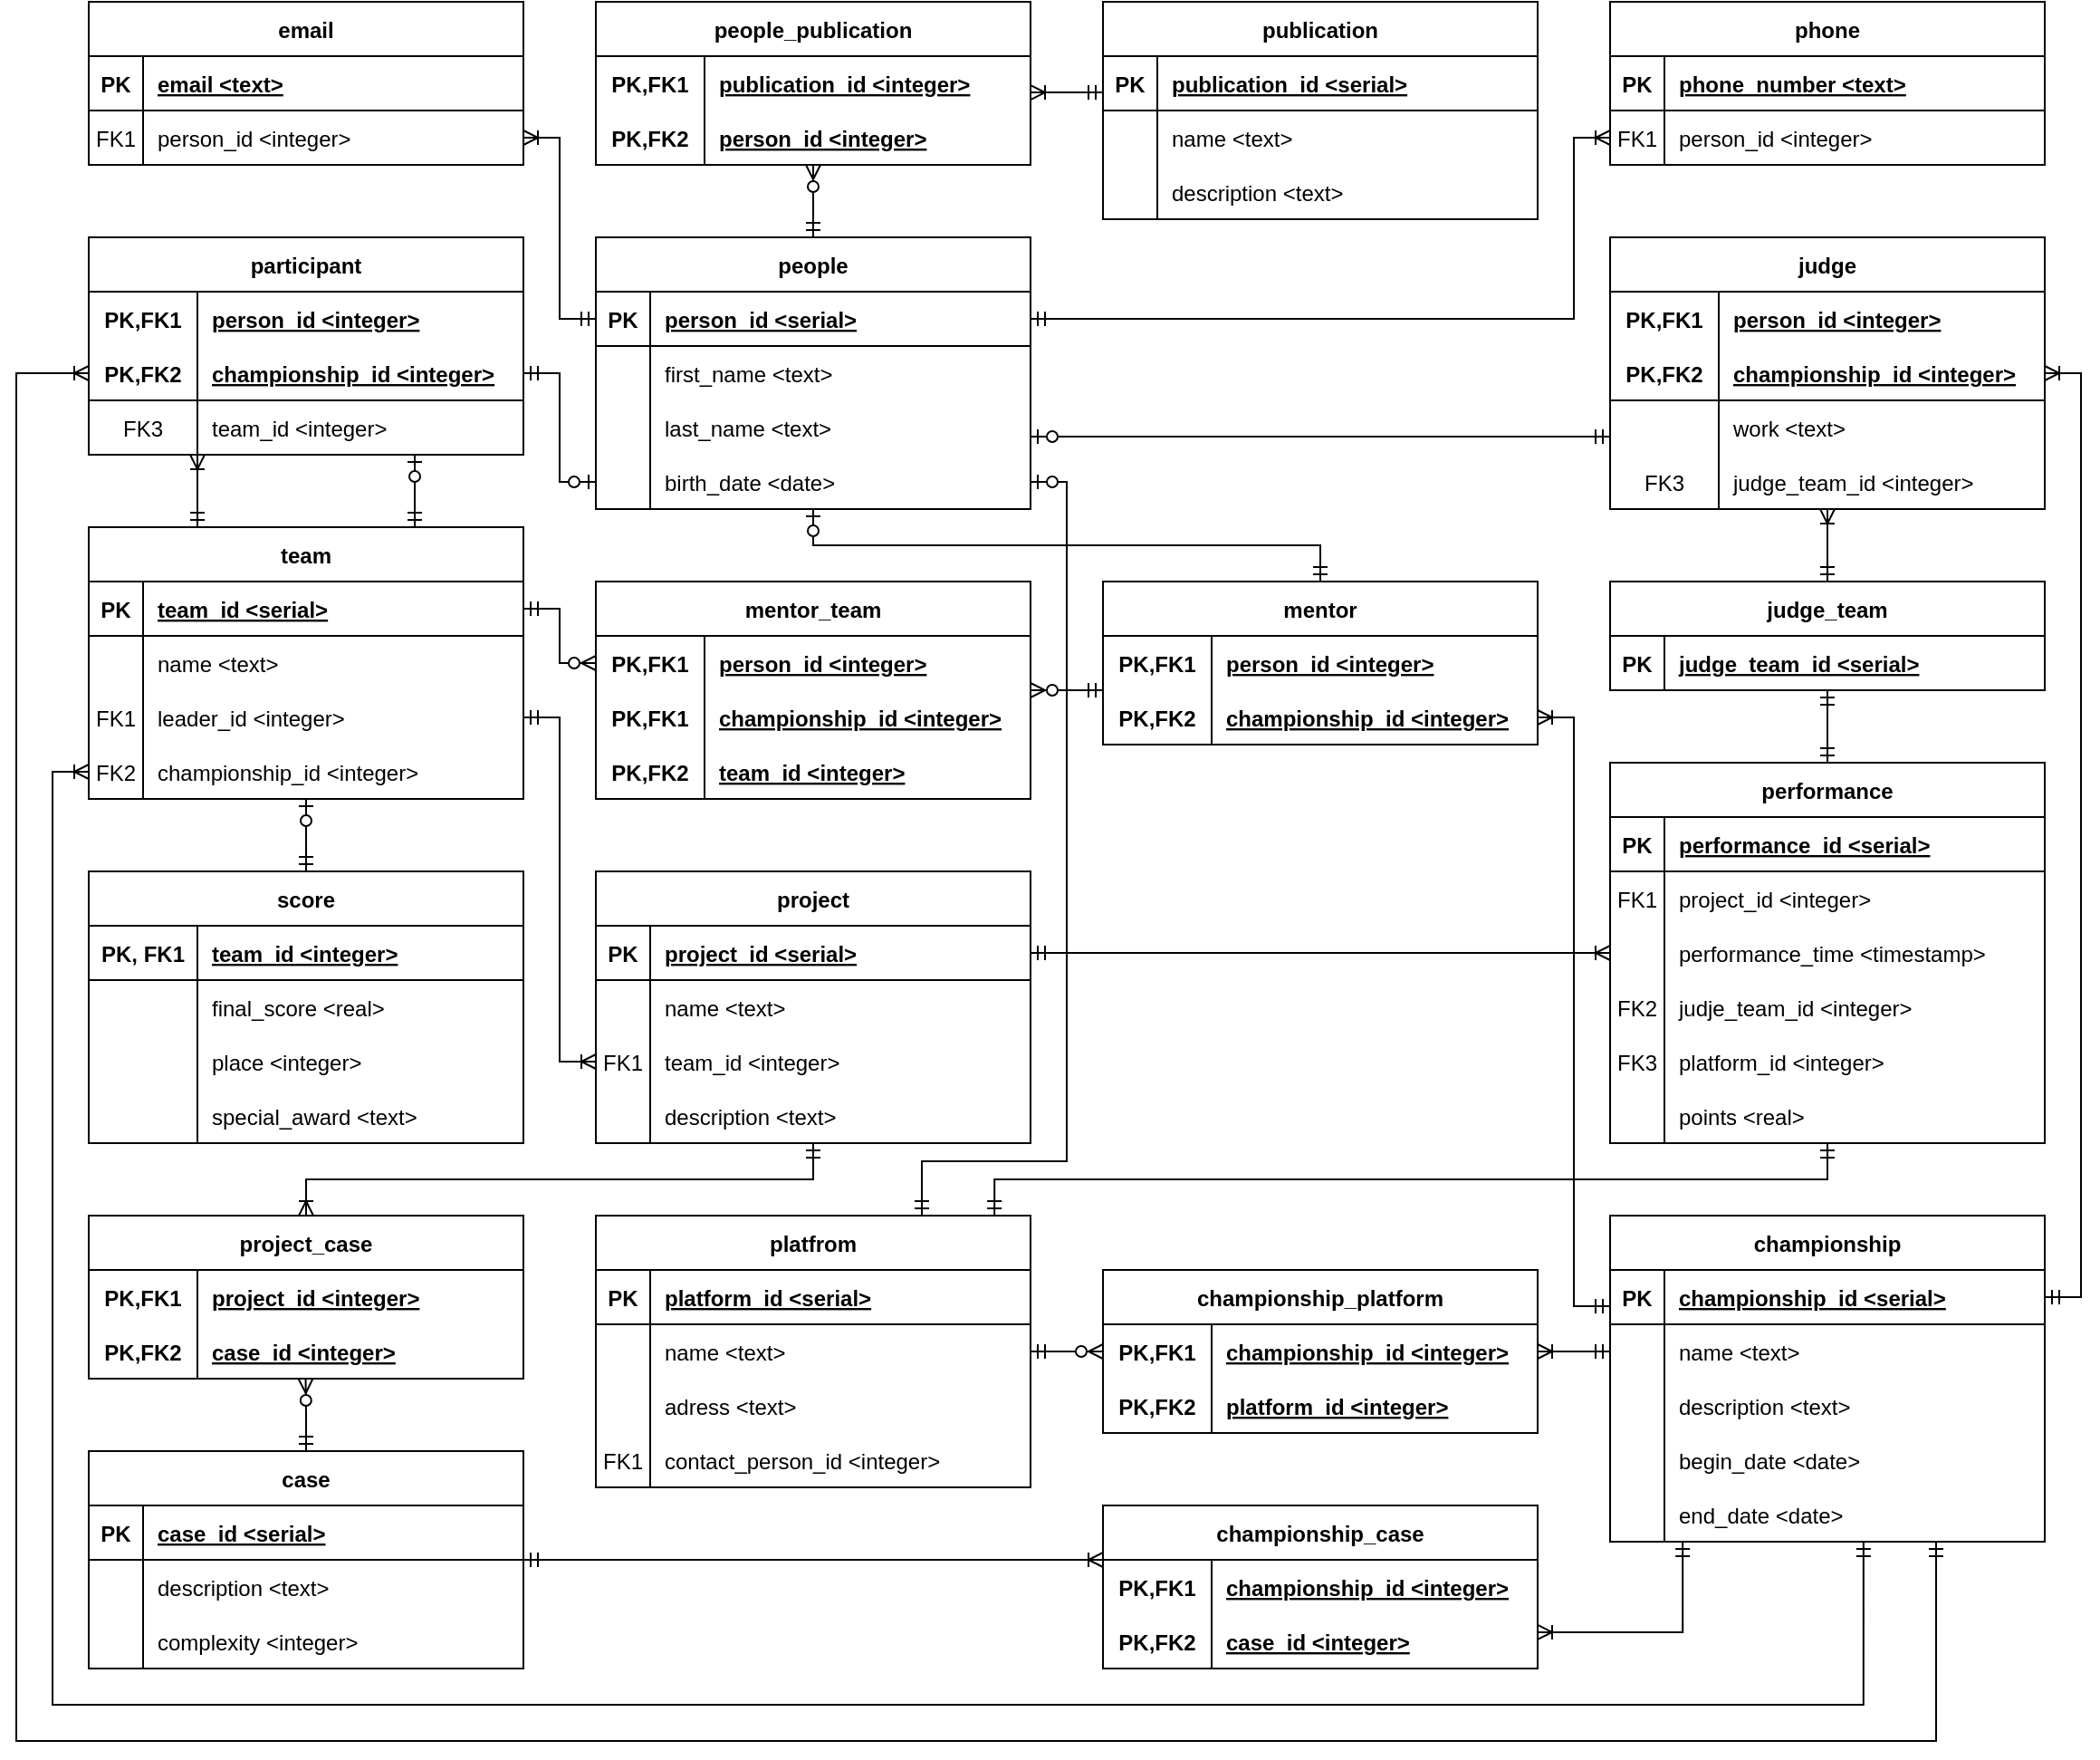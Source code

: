 <mxfile version="13.9.5" type="device"><diagram id="R2lEEEUBdFMjLlhIrx00" name="Page-1"><mxGraphModel dx="1888" dy="1731" grid="1" gridSize="10" guides="1" tooltips="1" connect="1" arrows="1" fold="1" page="1" pageScale="1" pageWidth="850" pageHeight="1100" math="0" shadow="0" extFonts="Permanent Marker^https://fonts.googleapis.com/css?family=Permanent+Marker"><root><mxCell id="0"/><mxCell id="1" parent="0"/><mxCell id="P8L3d1mf0Q4Bbxy5dcAZ-228" style="edgeStyle=orthogonalEdgeStyle;rounded=0;orthogonalLoop=1;jettySize=auto;html=1;exitX=0.5;exitY=0;exitDx=0;exitDy=0;entryX=0.5;entryY=1;entryDx=0;entryDy=0;startArrow=ERmandOne;startFill=0;endArrow=ERzeroToOne;endFill=1;" parent="1" source="lUV52Evvy6GAhWK3cifB-75" target="P8L3d1mf0Q4Bbxy5dcAZ-14" edge="1"><mxGeometry relative="1" as="geometry"><mxPoint x="-430" y="-750" as="sourcePoint"/><Array as="points"><mxPoint x="-120" y="-790"/><mxPoint x="-400" y="-790"/></Array></mxGeometry></mxCell><mxCell id="P8L3d1mf0Q4Bbxy5dcAZ-226" style="edgeStyle=orthogonalEdgeStyle;rounded=0;orthogonalLoop=1;jettySize=auto;html=1;exitX=1;exitY=0.5;exitDx=0;exitDy=0;entryX=0;entryY=0.5;entryDx=0;entryDy=0;startArrow=ERmandOne;startFill=0;endArrow=ERzeroToOne;endFill=1;" parent="1" source="lUV52Evvy6GAhWK3cifB-54" target="P8L3d1mf0Q4Bbxy5dcAZ-21" edge="1"><mxGeometry relative="1" as="geometry"><Array as="points"><mxPoint x="-540" y="-885"/><mxPoint x="-540" y="-825"/></Array><mxPoint x="-580" y="-855" as="sourcePoint"/></mxGeometry></mxCell><mxCell id="P8L3d1mf0Q4Bbxy5dcAZ-230" style="edgeStyle=orthogonalEdgeStyle;rounded=0;orthogonalLoop=1;jettySize=auto;html=1;startArrow=ERmandOne;startFill=0;endArrow=ERzeroToOne;endFill=1;exitX=0;exitY=0.667;exitDx=0;exitDy=0;exitPerimeter=0;entryX=1;entryY=0.667;entryDx=0;entryDy=0;entryPerimeter=0;" parent="1" source="lUV52Evvy6GAhWK3cifB-95" target="lUV52Evvy6GAhWK3cifB-120" edge="1"><mxGeometry relative="1" as="geometry"><mxPoint x="-240" y="-850" as="targetPoint"/><Array as="points"/><mxPoint x="70" y="-850" as="sourcePoint"/></mxGeometry></mxCell><mxCell id="P8L3d1mf0Q4Bbxy5dcAZ-234" style="edgeStyle=orthogonalEdgeStyle;rounded=0;orthogonalLoop=1;jettySize=auto;html=1;exitX=0;exitY=0.5;exitDx=0;exitDy=0;entryX=1;entryY=0.5;entryDx=0;entryDy=0;startArrow=ERmandOne;startFill=0;endArrow=ERoneToMany;endFill=0;" parent="1" source="P8L3d1mf0Q4Bbxy5dcAZ-15" target="P8L3d1mf0Q4Bbxy5dcAZ-44" edge="1"><mxGeometry relative="1" as="geometry"><Array as="points"><mxPoint x="-540" y="-915"/><mxPoint x="-540" y="-1015"/></Array></mxGeometry></mxCell><mxCell id="P8L3d1mf0Q4Bbxy5dcAZ-235" style="edgeStyle=orthogonalEdgeStyle;rounded=0;orthogonalLoop=1;jettySize=auto;html=1;exitX=1;exitY=0.5;exitDx=0;exitDy=0;entryX=0;entryY=0.5;entryDx=0;entryDy=0;startArrow=ERmandOne;startFill=0;endArrow=ERoneToMany;endFill=0;" parent="1" source="P8L3d1mf0Q4Bbxy5dcAZ-15" target="P8L3d1mf0Q4Bbxy5dcAZ-31" edge="1"><mxGeometry relative="1" as="geometry"><Array as="points"><mxPoint x="20" y="-915"/><mxPoint x="20" y="-1015"/></Array></mxGeometry></mxCell><mxCell id="P8L3d1mf0Q4Bbxy5dcAZ-237" style="edgeStyle=orthogonalEdgeStyle;rounded=0;orthogonalLoop=1;jettySize=auto;html=1;entryX=1;entryY=0.5;entryDx=0;entryDy=0;startArrow=ERmandOne;startFill=0;endArrow=ERzeroToOne;endFill=1;exitX=0.75;exitY=0;exitDx=0;exitDy=0;" parent="1" source="P8L3d1mf0Q4Bbxy5dcAZ-173" target="P8L3d1mf0Q4Bbxy5dcAZ-21" edge="1"><mxGeometry relative="1" as="geometry"><Array as="points"><mxPoint x="-340" y="-450"/><mxPoint x="-260" y="-450"/><mxPoint x="-260" y="-825"/></Array><mxPoint x="-310" y="-400" as="sourcePoint"/></mxGeometry></mxCell><mxCell id="lUV52Evvy6GAhWK3cifB-2" style="edgeStyle=orthogonalEdgeStyle;rounded=0;orthogonalLoop=1;jettySize=auto;html=1;exitX=0.5;exitY=0;exitDx=0;exitDy=0;endArrow=ERoneToMany;endFill=0;startArrow=ERmandOne;startFill=0;entryX=0.5;entryY=1;entryDx=0;entryDy=0;" parent="1" source="P8L3d1mf0Q4Bbxy5dcAZ-128" target="lUV52Evvy6GAhWK3cifB-88" edge="1"><mxGeometry relative="1" as="geometry"><mxPoint x="130" y="-800" as="targetPoint"/></mxGeometry></mxCell><mxCell id="lUV52Evvy6GAhWK3cifB-3" style="edgeStyle=orthogonalEdgeStyle;rounded=0;orthogonalLoop=1;jettySize=auto;html=1;exitX=0.75;exitY=0;exitDx=0;exitDy=0;startArrow=ERmandOne;startFill=0;endArrow=ERzeroToOne;endFill=1;entryX=0.75;entryY=1;entryDx=0;entryDy=0;" parent="1" source="P8L3d1mf0Q4Bbxy5dcAZ-66" target="lUV52Evvy6GAhWK3cifB-50" edge="1"><mxGeometry relative="1" as="geometry"><mxPoint x="-600" y="-830" as="targetPoint"/></mxGeometry></mxCell><mxCell id="lUV52Evvy6GAhWK3cifB-4" style="edgeStyle=orthogonalEdgeStyle;rounded=0;orthogonalLoop=1;jettySize=auto;html=1;exitX=0.25;exitY=0;exitDx=0;exitDy=0;startArrow=ERmandOne;startFill=0;endArrow=ERoneToMany;endFill=0;entryX=0.25;entryY=1;entryDx=0;entryDy=0;" parent="1" source="P8L3d1mf0Q4Bbxy5dcAZ-66" target="lUV52Evvy6GAhWK3cifB-50" edge="1"><mxGeometry relative="1" as="geometry"><mxPoint x="-690" y="-830" as="targetPoint"/></mxGeometry></mxCell><mxCell id="lUV52Evvy6GAhWK3cifB-5" style="edgeStyle=orthogonalEdgeStyle;rounded=0;orthogonalLoop=1;jettySize=auto;html=1;startArrow=ERmandOne;startFill=0;endArrow=ERoneToMany;endFill=0;exitX=1;exitY=0.5;exitDx=0;exitDy=0;entryX=0;entryY=0.5;entryDx=0;entryDy=0;" parent="1" source="P8L3d1mf0Q4Bbxy5dcAZ-73" target="P8L3d1mf0Q4Bbxy5dcAZ-161" edge="1"><mxGeometry relative="1" as="geometry"><mxPoint x="-630" y="-680" as="sourcePoint"/><mxPoint x="-530" y="-600" as="targetPoint"/><Array as="points"><mxPoint x="-540" y="-695"/><mxPoint x="-540" y="-505"/></Array></mxGeometry></mxCell><mxCell id="lUV52Evvy6GAhWK3cifB-40" style="edgeStyle=orthogonalEdgeStyle;rounded=0;orthogonalLoop=1;jettySize=auto;html=1;startArrow=ERmandOne;startFill=0;endArrow=ERmandOne;endFill=0;entryX=0.5;entryY=1;entryDx=0;entryDy=0;entryPerimeter=0;exitX=0.5;exitY=0;exitDx=0;exitDy=0;" parent="1" source="lUV52Evvy6GAhWK3cifB-26" target="P8L3d1mf0Q4Bbxy5dcAZ-129" edge="1"><mxGeometry relative="1" as="geometry"><mxPoint x="160" y="-680" as="sourcePoint"/><mxPoint x="160" y="-700" as="targetPoint"/><Array as="points"/></mxGeometry></mxCell><mxCell id="lUV52Evvy6GAhWK3cifB-39" style="edgeStyle=orthogonalEdgeStyle;rounded=0;orthogonalLoop=1;jettySize=auto;html=1;exitX=0.5;exitY=0;exitDx=0;exitDy=0;entryX=0.5;entryY=1;entryDx=0;entryDy=0;startArrow=ERmandOne;startFill=0;endArrow=ERzeroToOne;endFill=1;" parent="1" source="P8L3d1mf0Q4Bbxy5dcAZ-211" target="P8L3d1mf0Q4Bbxy5dcAZ-66" edge="1"><mxGeometry relative="1" as="geometry"/></mxCell><mxCell id="lUV52Evvy6GAhWK3cifB-41" style="edgeStyle=orthogonalEdgeStyle;rounded=0;orthogonalLoop=1;jettySize=auto;html=1;startArrow=ERmandOne;startFill=0;endArrow=ERoneToMany;endFill=0;entryX=0;entryY=0.5;entryDx=0;entryDy=0;exitX=1;exitY=0.5;exitDx=0;exitDy=0;" parent="1" source="P8L3d1mf0Q4Bbxy5dcAZ-155" target="lUV52Evvy6GAhWK3cifB-30" edge="1"><mxGeometry relative="1" as="geometry"><mxPoint x="-310" y="-595" as="sourcePoint"/><mxPoint x="-260" y="-520" as="targetPoint"/><Array as="points"><mxPoint x="30" y="-565"/><mxPoint x="30" y="-565"/></Array></mxGeometry></mxCell><mxCell id="lUV52Evvy6GAhWK3cifB-42" style="edgeStyle=orthogonalEdgeStyle;rounded=0;orthogonalLoop=1;jettySize=auto;html=1;startArrow=ERmandOne;startFill=0;endArrow=ERmandOne;endFill=0;exitX=0.917;exitY=0;exitDx=0;exitDy=0;exitPerimeter=0;entryX=0.5;entryY=1;entryDx=0;entryDy=0;entryPerimeter=0;" parent="1" source="P8L3d1mf0Q4Bbxy5dcAZ-173" target="lUV52Evvy6GAhWK3cifB-139" edge="1"><mxGeometry relative="1" as="geometry"><mxPoint x="160" y="-450" as="targetPoint"/><Array as="points"><mxPoint x="-300" y="-440"/><mxPoint x="160" y="-440"/></Array><mxPoint x="-300" y="-430" as="sourcePoint"/></mxGeometry></mxCell><mxCell id="lUV52Evvy6GAhWK3cifB-101" style="edgeStyle=orthogonalEdgeStyle;rounded=0;orthogonalLoop=1;jettySize=auto;html=1;exitX=1;exitY=0.5;exitDx=0;exitDy=0;entryX=1;entryY=0.5;entryDx=0;entryDy=0;startArrow=ERmandOne;startFill=0;endArrow=ERoneToMany;endFill=0;" parent="1" source="P8L3d1mf0Q4Bbxy5dcAZ-2" target="lUV52Evvy6GAhWK3cifB-92" edge="1"><mxGeometry relative="1" as="geometry"><Array as="points"><mxPoint x="300" y="-375"/><mxPoint x="300" y="-885"/></Array></mxGeometry></mxCell><mxCell id="lUV52Evvy6GAhWK3cifB-102" style="edgeStyle=orthogonalEdgeStyle;rounded=0;orthogonalLoop=1;jettySize=auto;html=1;entryX=1;entryY=0.5;entryDx=0;entryDy=0;startArrow=ERmandOne;startFill=0;endArrow=ERoneToMany;endFill=0;exitX=0;exitY=0.667;exitDx=0;exitDy=0;exitPerimeter=0;" parent="1" source="P8L3d1mf0Q4Bbxy5dcAZ-2" target="lUV52Evvy6GAhWK3cifB-79" edge="1"><mxGeometry relative="1" as="geometry"><Array as="points"><mxPoint x="20" y="-370"/><mxPoint x="20" y="-695"/></Array><mxPoint x="40" y="-370" as="sourcePoint"/></mxGeometry></mxCell><mxCell id="lUV52Evvy6GAhWK3cifB-103" style="edgeStyle=orthogonalEdgeStyle;rounded=0;orthogonalLoop=1;jettySize=auto;html=1;startArrow=ERmandOne;startFill=0;endArrow=ERoneToMany;endFill=0;entryX=0;entryY=0.5;entryDx=0;entryDy=0;exitX=0.75;exitY=1;exitDx=0;exitDy=0;" parent="1" source="P8L3d1mf0Q4Bbxy5dcAZ-1" target="lUV52Evvy6GAhWK3cifB-54" edge="1"><mxGeometry relative="1" as="geometry"><mxPoint x="-870" y="-500" as="targetPoint"/><mxPoint x="-100" y="-320" as="sourcePoint"/><Array as="points"><mxPoint x="220" y="-130"/><mxPoint x="-840" y="-130"/><mxPoint x="-840" y="-885"/></Array></mxGeometry></mxCell><mxCell id="P8L3d1mf0Q4Bbxy5dcAZ-40" value="email" style="shape=table;startSize=30;container=1;collapsible=1;childLayout=tableLayout;fixedRows=1;rowLines=0;fontStyle=1;align=center;resizeLast=1;" parent="1" vertex="1"><mxGeometry x="-800" y="-1090" width="240" height="90" as="geometry"/></mxCell><mxCell id="P8L3d1mf0Q4Bbxy5dcAZ-41" value="" style="shape=partialRectangle;collapsible=0;dropTarget=0;pointerEvents=0;fillColor=none;top=0;left=0;bottom=1;right=0;points=[[0,0.5],[1,0.5]];portConstraint=eastwest;" parent="P8L3d1mf0Q4Bbxy5dcAZ-40" vertex="1"><mxGeometry y="30" width="240" height="30" as="geometry"/></mxCell><mxCell id="P8L3d1mf0Q4Bbxy5dcAZ-42" value="PK" style="shape=partialRectangle;connectable=0;fillColor=none;top=0;left=0;bottom=0;right=0;fontStyle=1;overflow=hidden;" parent="P8L3d1mf0Q4Bbxy5dcAZ-41" vertex="1"><mxGeometry width="30" height="30" as="geometry"/></mxCell><mxCell id="P8L3d1mf0Q4Bbxy5dcAZ-43" value="email &lt;text&gt;" style="shape=partialRectangle;connectable=0;fillColor=none;top=0;left=0;bottom=0;right=0;align=left;spacingLeft=6;fontStyle=5;overflow=hidden;" parent="P8L3d1mf0Q4Bbxy5dcAZ-41" vertex="1"><mxGeometry x="30" width="210" height="30" as="geometry"/></mxCell><mxCell id="P8L3d1mf0Q4Bbxy5dcAZ-44" value="" style="shape=partialRectangle;collapsible=0;dropTarget=0;pointerEvents=0;fillColor=none;top=0;left=0;bottom=0;right=0;points=[[0,0.5],[1,0.5]];portConstraint=eastwest;" parent="P8L3d1mf0Q4Bbxy5dcAZ-40" vertex="1"><mxGeometry y="60" width="240" height="30" as="geometry"/></mxCell><mxCell id="P8L3d1mf0Q4Bbxy5dcAZ-45" value="FK1" style="shape=partialRectangle;connectable=0;fillColor=none;top=0;left=0;bottom=0;right=0;editable=1;overflow=hidden;" parent="P8L3d1mf0Q4Bbxy5dcAZ-44" vertex="1"><mxGeometry width="30" height="30" as="geometry"/></mxCell><mxCell id="P8L3d1mf0Q4Bbxy5dcAZ-46" value="person_id &lt;integer&gt;" style="shape=partialRectangle;connectable=0;fillColor=none;top=0;left=0;bottom=0;right=0;align=left;spacingLeft=6;overflow=hidden;" parent="P8L3d1mf0Q4Bbxy5dcAZ-44" vertex="1"><mxGeometry x="30" width="210" height="30" as="geometry"/></mxCell><mxCell id="lUV52Evvy6GAhWK3cifB-50" value="participant" style="shape=table;startSize=30;container=1;collapsible=1;childLayout=tableLayout;fixedRows=1;rowLines=0;fontStyle=1;align=center;resizeLast=1;" parent="1" vertex="1"><mxGeometry x="-800" y="-960" width="240" height="120" as="geometry"/></mxCell><mxCell id="lUV52Evvy6GAhWK3cifB-51" value="" style="shape=partialRectangle;collapsible=0;dropTarget=0;pointerEvents=0;fillColor=none;top=0;left=0;bottom=0;right=0;points=[[0,0.5],[1,0.5]];portConstraint=eastwest;" parent="lUV52Evvy6GAhWK3cifB-50" vertex="1"><mxGeometry y="30" width="240" height="30" as="geometry"/></mxCell><mxCell id="lUV52Evvy6GAhWK3cifB-52" value="PK,FK1" style="shape=partialRectangle;connectable=0;fillColor=none;top=0;left=0;bottom=0;right=0;fontStyle=1;overflow=hidden;" parent="lUV52Evvy6GAhWK3cifB-51" vertex="1"><mxGeometry width="60" height="30" as="geometry"/></mxCell><mxCell id="lUV52Evvy6GAhWK3cifB-53" value="person_id &lt;integer&gt;" style="shape=partialRectangle;connectable=0;fillColor=none;top=0;left=0;bottom=0;right=0;align=left;spacingLeft=6;fontStyle=5;overflow=hidden;" parent="lUV52Evvy6GAhWK3cifB-51" vertex="1"><mxGeometry x="60" width="180" height="30" as="geometry"/></mxCell><mxCell id="lUV52Evvy6GAhWK3cifB-54" value="" style="shape=partialRectangle;collapsible=0;dropTarget=0;pointerEvents=0;fillColor=none;top=0;left=0;bottom=1;right=0;points=[[0,0.5],[1,0.5]];portConstraint=eastwest;" parent="lUV52Evvy6GAhWK3cifB-50" vertex="1"><mxGeometry y="60" width="240" height="30" as="geometry"/></mxCell><mxCell id="lUV52Evvy6GAhWK3cifB-55" value="PK,FK2" style="shape=partialRectangle;connectable=0;fillColor=none;top=0;left=0;bottom=0;right=0;fontStyle=1;overflow=hidden;" parent="lUV52Evvy6GAhWK3cifB-54" vertex="1"><mxGeometry width="60" height="30" as="geometry"/></mxCell><mxCell id="lUV52Evvy6GAhWK3cifB-56" value="championship_id &lt;integer&gt;" style="shape=partialRectangle;connectable=0;fillColor=none;top=0;left=0;bottom=0;right=0;align=left;spacingLeft=6;fontStyle=5;overflow=hidden;" parent="lUV52Evvy6GAhWK3cifB-54" vertex="1"><mxGeometry x="60" width="180" height="30" as="geometry"/></mxCell><mxCell id="lUV52Evvy6GAhWK3cifB-57" value="" style="shape=partialRectangle;collapsible=0;dropTarget=0;pointerEvents=0;fillColor=none;top=0;left=0;bottom=0;right=0;points=[[0,0.5],[1,0.5]];portConstraint=eastwest;" parent="lUV52Evvy6GAhWK3cifB-50" vertex="1"><mxGeometry y="90" width="240" height="30" as="geometry"/></mxCell><mxCell id="lUV52Evvy6GAhWK3cifB-58" value="FK3" style="shape=partialRectangle;connectable=0;fillColor=none;top=0;left=0;bottom=0;right=0;editable=1;overflow=hidden;" parent="lUV52Evvy6GAhWK3cifB-57" vertex="1"><mxGeometry width="60" height="30" as="geometry"/></mxCell><mxCell id="lUV52Evvy6GAhWK3cifB-59" value="team_id &lt;integer&gt;" style="shape=partialRectangle;connectable=0;fillColor=none;top=0;left=0;bottom=0;right=0;align=left;spacingLeft=6;overflow=hidden;" parent="lUV52Evvy6GAhWK3cifB-57" vertex="1"><mxGeometry x="60" width="180" height="30" as="geometry"/></mxCell><mxCell id="P8L3d1mf0Q4Bbxy5dcAZ-66" value="team" style="shape=table;startSize=30;container=1;collapsible=1;childLayout=tableLayout;fixedRows=1;rowLines=0;fontStyle=1;align=center;resizeLast=1;" parent="1" vertex="1"><mxGeometry x="-800" y="-800" width="240" height="150" as="geometry"/></mxCell><mxCell id="P8L3d1mf0Q4Bbxy5dcAZ-67" value="" style="shape=partialRectangle;collapsible=0;dropTarget=0;pointerEvents=0;fillColor=none;top=0;left=0;bottom=1;right=0;points=[[0,0.5],[1,0.5]];portConstraint=eastwest;" parent="P8L3d1mf0Q4Bbxy5dcAZ-66" vertex="1"><mxGeometry y="30" width="240" height="30" as="geometry"/></mxCell><mxCell id="P8L3d1mf0Q4Bbxy5dcAZ-68" value="PK" style="shape=partialRectangle;connectable=0;fillColor=none;top=0;left=0;bottom=0;right=0;fontStyle=1;overflow=hidden;" parent="P8L3d1mf0Q4Bbxy5dcAZ-67" vertex="1"><mxGeometry width="30" height="30" as="geometry"/></mxCell><mxCell id="P8L3d1mf0Q4Bbxy5dcAZ-69" value="team_id &lt;serial&gt;" style="shape=partialRectangle;connectable=0;fillColor=none;top=0;left=0;bottom=0;right=0;align=left;spacingLeft=6;fontStyle=5;overflow=hidden;" parent="P8L3d1mf0Q4Bbxy5dcAZ-67" vertex="1"><mxGeometry x="30" width="210" height="30" as="geometry"/></mxCell><mxCell id="P8L3d1mf0Q4Bbxy5dcAZ-70" value="" style="shape=partialRectangle;collapsible=0;dropTarget=0;pointerEvents=0;fillColor=none;top=0;left=0;bottom=0;right=0;points=[[0,0.5],[1,0.5]];portConstraint=eastwest;" parent="P8L3d1mf0Q4Bbxy5dcAZ-66" vertex="1"><mxGeometry y="60" width="240" height="30" as="geometry"/></mxCell><mxCell id="P8L3d1mf0Q4Bbxy5dcAZ-71" value="" style="shape=partialRectangle;connectable=0;fillColor=none;top=0;left=0;bottom=0;right=0;editable=1;overflow=hidden;" parent="P8L3d1mf0Q4Bbxy5dcAZ-70" vertex="1"><mxGeometry width="30" height="30" as="geometry"/></mxCell><mxCell id="P8L3d1mf0Q4Bbxy5dcAZ-72" value="name &lt;text&gt;" style="shape=partialRectangle;connectable=0;fillColor=none;top=0;left=0;bottom=0;right=0;align=left;spacingLeft=6;overflow=hidden;" parent="P8L3d1mf0Q4Bbxy5dcAZ-70" vertex="1"><mxGeometry x="30" width="210" height="30" as="geometry"/></mxCell><mxCell id="P8L3d1mf0Q4Bbxy5dcAZ-73" value="" style="shape=partialRectangle;collapsible=0;dropTarget=0;pointerEvents=0;fillColor=none;top=0;left=0;bottom=0;right=0;points=[[0,0.5],[1,0.5]];portConstraint=eastwest;" parent="P8L3d1mf0Q4Bbxy5dcAZ-66" vertex="1"><mxGeometry y="90" width="240" height="30" as="geometry"/></mxCell><mxCell id="P8L3d1mf0Q4Bbxy5dcAZ-74" value="FK1" style="shape=partialRectangle;connectable=0;fillColor=none;top=0;left=0;bottom=0;right=0;editable=1;overflow=hidden;" parent="P8L3d1mf0Q4Bbxy5dcAZ-73" vertex="1"><mxGeometry width="30" height="30" as="geometry"/></mxCell><mxCell id="P8L3d1mf0Q4Bbxy5dcAZ-75" value="leader_id &lt;integer&gt;" style="shape=partialRectangle;connectable=0;fillColor=none;top=0;left=0;bottom=0;right=0;align=left;spacingLeft=6;overflow=hidden;" parent="P8L3d1mf0Q4Bbxy5dcAZ-73" vertex="1"><mxGeometry x="30" width="210" height="30" as="geometry"/></mxCell><mxCell id="bOW56V0nA5CnnpY9A8YH-62" value="" style="shape=partialRectangle;collapsible=0;dropTarget=0;pointerEvents=0;fillColor=none;top=0;left=0;bottom=0;right=0;points=[[0,0.5],[1,0.5]];portConstraint=eastwest;" parent="P8L3d1mf0Q4Bbxy5dcAZ-66" vertex="1"><mxGeometry y="120" width="240" height="30" as="geometry"/></mxCell><mxCell id="bOW56V0nA5CnnpY9A8YH-63" value="FK2" style="shape=partialRectangle;connectable=0;fillColor=none;top=0;left=0;bottom=0;right=0;editable=1;overflow=hidden;" parent="bOW56V0nA5CnnpY9A8YH-62" vertex="1"><mxGeometry width="30" height="30" as="geometry"/></mxCell><mxCell id="bOW56V0nA5CnnpY9A8YH-64" value="championship_id &lt;integer&gt;" style="shape=partialRectangle;connectable=0;fillColor=none;top=0;left=0;bottom=0;right=0;align=left;spacingLeft=6;overflow=hidden;" parent="bOW56V0nA5CnnpY9A8YH-62" vertex="1"><mxGeometry x="30" width="210" height="30" as="geometry"/></mxCell><mxCell id="P8L3d1mf0Q4Bbxy5dcAZ-211" value="score" style="shape=table;startSize=30;container=1;collapsible=1;childLayout=tableLayout;fixedRows=1;rowLines=0;fontStyle=1;align=center;resizeLast=1;" parent="1" vertex="1"><mxGeometry x="-800" y="-610" width="240" height="150" as="geometry"/></mxCell><mxCell id="P8L3d1mf0Q4Bbxy5dcAZ-212" value="" style="shape=partialRectangle;collapsible=0;dropTarget=0;pointerEvents=0;fillColor=none;top=0;left=0;bottom=1;right=0;points=[[0,0.5],[1,0.5]];portConstraint=eastwest;" parent="P8L3d1mf0Q4Bbxy5dcAZ-211" vertex="1"><mxGeometry y="30" width="240" height="30" as="geometry"/></mxCell><mxCell id="P8L3d1mf0Q4Bbxy5dcAZ-213" value="PK, FK1" style="shape=partialRectangle;connectable=0;fillColor=none;top=0;left=0;bottom=0;right=0;fontStyle=1;overflow=hidden;" parent="P8L3d1mf0Q4Bbxy5dcAZ-212" vertex="1"><mxGeometry width="60" height="30" as="geometry"/></mxCell><mxCell id="P8L3d1mf0Q4Bbxy5dcAZ-214" value="team_id &lt;integer&gt;" style="shape=partialRectangle;connectable=0;fillColor=none;top=0;left=0;bottom=0;right=0;align=left;spacingLeft=6;fontStyle=5;overflow=hidden;" parent="P8L3d1mf0Q4Bbxy5dcAZ-212" vertex="1"><mxGeometry x="60" width="180" height="30" as="geometry"/></mxCell><mxCell id="P8L3d1mf0Q4Bbxy5dcAZ-215" value="" style="shape=partialRectangle;collapsible=0;dropTarget=0;pointerEvents=0;fillColor=none;top=0;left=0;bottom=0;right=0;points=[[0,0.5],[1,0.5]];portConstraint=eastwest;" parent="P8L3d1mf0Q4Bbxy5dcAZ-211" vertex="1"><mxGeometry y="60" width="240" height="30" as="geometry"/></mxCell><mxCell id="P8L3d1mf0Q4Bbxy5dcAZ-216" value="" style="shape=partialRectangle;connectable=0;fillColor=none;top=0;left=0;bottom=0;right=0;editable=1;overflow=hidden;" parent="P8L3d1mf0Q4Bbxy5dcAZ-215" vertex="1"><mxGeometry width="60" height="30" as="geometry"/></mxCell><mxCell id="P8L3d1mf0Q4Bbxy5dcAZ-217" value="final_score &lt;real&gt;" style="shape=partialRectangle;connectable=0;fillColor=none;top=0;left=0;bottom=0;right=0;align=left;spacingLeft=6;overflow=hidden;" parent="P8L3d1mf0Q4Bbxy5dcAZ-215" vertex="1"><mxGeometry x="60" width="180" height="30" as="geometry"/></mxCell><mxCell id="P8L3d1mf0Q4Bbxy5dcAZ-218" value="" style="shape=partialRectangle;collapsible=0;dropTarget=0;pointerEvents=0;fillColor=none;top=0;left=0;bottom=0;right=0;points=[[0,0.5],[1,0.5]];portConstraint=eastwest;" parent="P8L3d1mf0Q4Bbxy5dcAZ-211" vertex="1"><mxGeometry y="90" width="240" height="30" as="geometry"/></mxCell><mxCell id="P8L3d1mf0Q4Bbxy5dcAZ-219" value="" style="shape=partialRectangle;connectable=0;fillColor=none;top=0;left=0;bottom=0;right=0;editable=1;overflow=hidden;" parent="P8L3d1mf0Q4Bbxy5dcAZ-218" vertex="1"><mxGeometry width="60" height="30" as="geometry"/></mxCell><mxCell id="P8L3d1mf0Q4Bbxy5dcAZ-220" value="place &lt;integer&gt;" style="shape=partialRectangle;connectable=0;fillColor=none;top=0;left=0;bottom=0;right=0;align=left;spacingLeft=6;overflow=hidden;" parent="P8L3d1mf0Q4Bbxy5dcAZ-218" vertex="1"><mxGeometry x="60" width="180" height="30" as="geometry"/></mxCell><mxCell id="P8L3d1mf0Q4Bbxy5dcAZ-221" value="" style="shape=partialRectangle;collapsible=0;dropTarget=0;pointerEvents=0;fillColor=none;top=0;left=0;bottom=0;right=0;points=[[0,0.5],[1,0.5]];portConstraint=eastwest;" parent="P8L3d1mf0Q4Bbxy5dcAZ-211" vertex="1"><mxGeometry y="120" width="240" height="30" as="geometry"/></mxCell><mxCell id="P8L3d1mf0Q4Bbxy5dcAZ-222" value="" style="shape=partialRectangle;connectable=0;fillColor=none;top=0;left=0;bottom=0;right=0;editable=1;overflow=hidden;" parent="P8L3d1mf0Q4Bbxy5dcAZ-221" vertex="1"><mxGeometry width="60" height="30" as="geometry"/></mxCell><mxCell id="P8L3d1mf0Q4Bbxy5dcAZ-223" value="special_award &lt;text&gt;" style="shape=partialRectangle;connectable=0;fillColor=none;top=0;left=0;bottom=0;right=0;align=left;spacingLeft=6;overflow=hidden;" parent="P8L3d1mf0Q4Bbxy5dcAZ-221" vertex="1"><mxGeometry x="60" width="180" height="30" as="geometry"/></mxCell><mxCell id="bOW56V0nA5CnnpY9A8YH-92" style="edgeStyle=orthogonalEdgeStyle;rounded=0;orthogonalLoop=1;jettySize=auto;html=1;exitX=0.5;exitY=0;exitDx=0;exitDy=0;entryX=0.499;entryY=1;entryDx=0;entryDy=0;entryPerimeter=0;startArrow=ERmandOne;startFill=0;endArrow=ERzeroToMany;endFill=1;" parent="1" source="P8L3d1mf0Q4Bbxy5dcAZ-141" target="bOW56V0nA5CnnpY9A8YH-76" edge="1"><mxGeometry relative="1" as="geometry"/></mxCell><mxCell id="P8L3d1mf0Q4Bbxy5dcAZ-141" value="case" style="shape=table;startSize=30;container=1;collapsible=1;childLayout=tableLayout;fixedRows=1;rowLines=0;fontStyle=1;align=center;resizeLast=1;" parent="1" vertex="1"><mxGeometry x="-800" y="-290" width="240" height="120" as="geometry"/></mxCell><mxCell id="P8L3d1mf0Q4Bbxy5dcAZ-142" value="" style="shape=partialRectangle;collapsible=0;dropTarget=0;pointerEvents=0;fillColor=none;top=0;left=0;bottom=1;right=0;points=[[0,0.5],[1,0.5]];portConstraint=eastwest;" parent="P8L3d1mf0Q4Bbxy5dcAZ-141" vertex="1"><mxGeometry y="30" width="240" height="30" as="geometry"/></mxCell><mxCell id="P8L3d1mf0Q4Bbxy5dcAZ-143" value="PK" style="shape=partialRectangle;connectable=0;fillColor=none;top=0;left=0;bottom=0;right=0;fontStyle=1;overflow=hidden;" parent="P8L3d1mf0Q4Bbxy5dcAZ-142" vertex="1"><mxGeometry width="30" height="30" as="geometry"/></mxCell><mxCell id="P8L3d1mf0Q4Bbxy5dcAZ-144" value="case_id &lt;serial&gt;" style="shape=partialRectangle;connectable=0;fillColor=none;top=0;left=0;bottom=0;right=0;align=left;spacingLeft=6;fontStyle=5;overflow=hidden;" parent="P8L3d1mf0Q4Bbxy5dcAZ-142" vertex="1"><mxGeometry x="30" width="210" height="30" as="geometry"/></mxCell><mxCell id="P8L3d1mf0Q4Bbxy5dcAZ-145" value="" style="shape=partialRectangle;collapsible=0;dropTarget=0;pointerEvents=0;fillColor=none;top=0;left=0;bottom=0;right=0;points=[[0,0.5],[1,0.5]];portConstraint=eastwest;" parent="P8L3d1mf0Q4Bbxy5dcAZ-141" vertex="1"><mxGeometry y="60" width="240" height="30" as="geometry"/></mxCell><mxCell id="P8L3d1mf0Q4Bbxy5dcAZ-146" value="" style="shape=partialRectangle;connectable=0;fillColor=none;top=0;left=0;bottom=0;right=0;editable=1;overflow=hidden;" parent="P8L3d1mf0Q4Bbxy5dcAZ-145" vertex="1"><mxGeometry width="30" height="30" as="geometry"/></mxCell><mxCell id="P8L3d1mf0Q4Bbxy5dcAZ-147" value="description &lt;text&gt;" style="shape=partialRectangle;connectable=0;fillColor=none;top=0;left=0;bottom=0;right=0;align=left;spacingLeft=6;overflow=hidden;" parent="P8L3d1mf0Q4Bbxy5dcAZ-145" vertex="1"><mxGeometry x="30" width="210" height="30" as="geometry"/></mxCell><mxCell id="P8L3d1mf0Q4Bbxy5dcAZ-148" value="" style="shape=partialRectangle;collapsible=0;dropTarget=0;pointerEvents=0;fillColor=none;top=0;left=0;bottom=0;right=0;points=[[0,0.5],[1,0.5]];portConstraint=eastwest;" parent="P8L3d1mf0Q4Bbxy5dcAZ-141" vertex="1"><mxGeometry y="90" width="240" height="30" as="geometry"/></mxCell><mxCell id="P8L3d1mf0Q4Bbxy5dcAZ-149" value="" style="shape=partialRectangle;connectable=0;fillColor=none;top=0;left=0;bottom=0;right=0;editable=1;overflow=hidden;" parent="P8L3d1mf0Q4Bbxy5dcAZ-148" vertex="1"><mxGeometry width="30" height="30" as="geometry"/></mxCell><mxCell id="P8L3d1mf0Q4Bbxy5dcAZ-150" value="complexity &lt;integer&gt;" style="shape=partialRectangle;connectable=0;fillColor=none;top=0;left=0;bottom=0;right=0;align=left;spacingLeft=6;overflow=hidden;" parent="P8L3d1mf0Q4Bbxy5dcAZ-148" vertex="1"><mxGeometry x="30" width="210" height="30" as="geometry"/></mxCell><mxCell id="bOW56V0nA5CnnpY9A8YH-89" style="edgeStyle=orthogonalEdgeStyle;rounded=0;orthogonalLoop=1;jettySize=auto;html=1;exitX=0.5;exitY=0;exitDx=0;exitDy=0;endArrow=ERzeroToMany;endFill=1;startArrow=ERmandOne;startFill=0;entryX=0.5;entryY=1;entryDx=0;entryDy=0;entryPerimeter=0;" parent="1" source="P8L3d1mf0Q4Bbxy5dcAZ-14" target="bOW56V0nA5CnnpY9A8YH-25" edge="1"><mxGeometry relative="1" as="geometry"><mxPoint x="-400" y="-1000" as="targetPoint"/></mxGeometry></mxCell><mxCell id="P8L3d1mf0Q4Bbxy5dcAZ-14" value="people" style="shape=table;startSize=30;container=1;collapsible=1;childLayout=tableLayout;fixedRows=1;rowLines=0;fontStyle=1;align=center;resizeLast=1;" parent="1" vertex="1"><mxGeometry x="-520" y="-960" width="240" height="150" as="geometry"/></mxCell><mxCell id="P8L3d1mf0Q4Bbxy5dcAZ-15" value="" style="shape=partialRectangle;collapsible=0;dropTarget=0;pointerEvents=0;fillColor=none;top=0;left=0;bottom=1;right=0;points=[[0,0.5],[1,0.5]];portConstraint=eastwest;" parent="P8L3d1mf0Q4Bbxy5dcAZ-14" vertex="1"><mxGeometry y="30" width="240" height="30" as="geometry"/></mxCell><mxCell id="P8L3d1mf0Q4Bbxy5dcAZ-16" value="PK" style="shape=partialRectangle;connectable=0;fillColor=none;top=0;left=0;bottom=0;right=0;fontStyle=1;overflow=hidden;" parent="P8L3d1mf0Q4Bbxy5dcAZ-15" vertex="1"><mxGeometry width="30" height="30" as="geometry"/></mxCell><mxCell id="P8L3d1mf0Q4Bbxy5dcAZ-17" value="person_id &lt;serial&gt;" style="shape=partialRectangle;connectable=0;fillColor=none;top=0;left=0;bottom=0;right=0;align=left;spacingLeft=6;fontStyle=5;overflow=hidden;" parent="P8L3d1mf0Q4Bbxy5dcAZ-15" vertex="1"><mxGeometry x="30" width="210" height="30" as="geometry"/></mxCell><mxCell id="P8L3d1mf0Q4Bbxy5dcAZ-18" value="" style="shape=partialRectangle;collapsible=0;dropTarget=0;pointerEvents=0;fillColor=none;top=0;left=0;bottom=0;right=0;points=[[0,0.5],[1,0.5]];portConstraint=eastwest;" parent="P8L3d1mf0Q4Bbxy5dcAZ-14" vertex="1"><mxGeometry y="60" width="240" height="30" as="geometry"/></mxCell><mxCell id="P8L3d1mf0Q4Bbxy5dcAZ-19" value="" style="shape=partialRectangle;connectable=0;fillColor=none;top=0;left=0;bottom=0;right=0;editable=1;overflow=hidden;" parent="P8L3d1mf0Q4Bbxy5dcAZ-18" vertex="1"><mxGeometry width="30" height="30" as="geometry"/></mxCell><mxCell id="P8L3d1mf0Q4Bbxy5dcAZ-20" value="first_name &lt;text&gt;" style="shape=partialRectangle;connectable=0;fillColor=none;top=0;left=0;bottom=0;right=0;align=left;spacingLeft=6;overflow=hidden;" parent="P8L3d1mf0Q4Bbxy5dcAZ-18" vertex="1"><mxGeometry x="30" width="210" height="30" as="geometry"/></mxCell><mxCell id="lUV52Evvy6GAhWK3cifB-120" value="" style="shape=partialRectangle;collapsible=0;dropTarget=0;pointerEvents=0;fillColor=none;top=0;left=0;bottom=0;right=0;points=[[0,0.5],[1,0.5]];portConstraint=eastwest;" parent="P8L3d1mf0Q4Bbxy5dcAZ-14" vertex="1"><mxGeometry y="90" width="240" height="30" as="geometry"/></mxCell><mxCell id="lUV52Evvy6GAhWK3cifB-121" value="" style="shape=partialRectangle;connectable=0;fillColor=none;top=0;left=0;bottom=0;right=0;editable=1;overflow=hidden;" parent="lUV52Evvy6GAhWK3cifB-120" vertex="1"><mxGeometry width="30" height="30" as="geometry"/></mxCell><mxCell id="lUV52Evvy6GAhWK3cifB-122" value="last_name &lt;text&gt;" style="shape=partialRectangle;connectable=0;fillColor=none;top=0;left=0;bottom=0;right=0;align=left;spacingLeft=6;overflow=hidden;" parent="lUV52Evvy6GAhWK3cifB-120" vertex="1"><mxGeometry x="30" width="210" height="30" as="geometry"/></mxCell><mxCell id="P8L3d1mf0Q4Bbxy5dcAZ-21" value="" style="shape=partialRectangle;collapsible=0;dropTarget=0;pointerEvents=0;fillColor=none;top=0;left=0;bottom=0;right=0;points=[[0,0.5],[1,0.5]];portConstraint=eastwest;" parent="P8L3d1mf0Q4Bbxy5dcAZ-14" vertex="1"><mxGeometry y="120" width="240" height="30" as="geometry"/></mxCell><mxCell id="P8L3d1mf0Q4Bbxy5dcAZ-22" value="" style="shape=partialRectangle;connectable=0;fillColor=none;top=0;left=0;bottom=0;right=0;editable=1;overflow=hidden;" parent="P8L3d1mf0Q4Bbxy5dcAZ-21" vertex="1"><mxGeometry width="30" height="30" as="geometry"/></mxCell><mxCell id="P8L3d1mf0Q4Bbxy5dcAZ-23" value="birth_date &lt;date&gt;" style="shape=partialRectangle;connectable=0;fillColor=none;top=0;left=0;bottom=0;right=0;align=left;spacingLeft=6;overflow=hidden;" parent="P8L3d1mf0Q4Bbxy5dcAZ-21" vertex="1"><mxGeometry x="30" width="210" height="30" as="geometry"/></mxCell><mxCell id="lUV52Evvy6GAhWK3cifB-75" value="mentor" style="shape=table;startSize=30;container=1;collapsible=1;childLayout=tableLayout;fixedRows=1;rowLines=0;fontStyle=1;align=center;resizeLast=1;" parent="1" vertex="1"><mxGeometry x="-240" y="-770" width="240" height="90" as="geometry"/></mxCell><mxCell id="lUV52Evvy6GAhWK3cifB-76" value="" style="shape=partialRectangle;collapsible=0;dropTarget=0;pointerEvents=0;fillColor=none;top=0;left=0;bottom=0;right=0;points=[[0,0.5],[1,0.5]];portConstraint=eastwest;" parent="lUV52Evvy6GAhWK3cifB-75" vertex="1"><mxGeometry y="30" width="240" height="30" as="geometry"/></mxCell><mxCell id="lUV52Evvy6GAhWK3cifB-77" value="PK,FK1" style="shape=partialRectangle;connectable=0;fillColor=none;top=0;left=0;bottom=0;right=0;fontStyle=1;overflow=hidden;" parent="lUV52Evvy6GAhWK3cifB-76" vertex="1"><mxGeometry width="60" height="30" as="geometry"/></mxCell><mxCell id="lUV52Evvy6GAhWK3cifB-78" value="person_id &lt;integer&gt;" style="shape=partialRectangle;connectable=0;fillColor=none;top=0;left=0;bottom=0;right=0;align=left;spacingLeft=6;fontStyle=5;overflow=hidden;" parent="lUV52Evvy6GAhWK3cifB-76" vertex="1"><mxGeometry x="60" width="180" height="30" as="geometry"/></mxCell><mxCell id="lUV52Evvy6GAhWK3cifB-79" value="" style="shape=partialRectangle;collapsible=0;dropTarget=0;pointerEvents=0;fillColor=none;top=0;left=0;bottom=1;right=0;points=[[0,0.5],[1,0.5]];portConstraint=eastwest;" parent="lUV52Evvy6GAhWK3cifB-75" vertex="1"><mxGeometry y="60" width="240" height="30" as="geometry"/></mxCell><mxCell id="lUV52Evvy6GAhWK3cifB-80" value="PK,FK2" style="shape=partialRectangle;connectable=0;fillColor=none;top=0;left=0;bottom=0;right=0;fontStyle=1;overflow=hidden;" parent="lUV52Evvy6GAhWK3cifB-79" vertex="1"><mxGeometry width="60" height="30" as="geometry"/></mxCell><mxCell id="lUV52Evvy6GAhWK3cifB-81" value="championship_id &lt;integer&gt;" style="shape=partialRectangle;connectable=0;fillColor=none;top=0;left=0;bottom=0;right=0;align=left;spacingLeft=6;fontStyle=5;overflow=hidden;" parent="lUV52Evvy6GAhWK3cifB-79" vertex="1"><mxGeometry x="60" width="180" height="30" as="geometry"/></mxCell><mxCell id="P8L3d1mf0Q4Bbxy5dcAZ-154" value="project" style="shape=table;startSize=30;container=1;collapsible=1;childLayout=tableLayout;fixedRows=1;rowLines=0;fontStyle=1;align=center;resizeLast=1;" parent="1" vertex="1"><mxGeometry x="-520" y="-610" width="240" height="150" as="geometry"><mxRectangle x="-520" y="-520" width="70" height="30" as="alternateBounds"/></mxGeometry></mxCell><mxCell id="P8L3d1mf0Q4Bbxy5dcAZ-155" value="" style="shape=partialRectangle;collapsible=0;dropTarget=0;pointerEvents=0;fillColor=none;top=0;left=0;bottom=1;right=0;points=[[0,0.5],[1,0.5]];portConstraint=eastwest;" parent="P8L3d1mf0Q4Bbxy5dcAZ-154" vertex="1"><mxGeometry y="30" width="240" height="30" as="geometry"/></mxCell><mxCell id="P8L3d1mf0Q4Bbxy5dcAZ-156" value="PK" style="shape=partialRectangle;connectable=0;fillColor=none;top=0;left=0;bottom=0;right=0;fontStyle=1;overflow=hidden;" parent="P8L3d1mf0Q4Bbxy5dcAZ-155" vertex="1"><mxGeometry width="30" height="30" as="geometry"/></mxCell><mxCell id="P8L3d1mf0Q4Bbxy5dcAZ-157" value="project_id &lt;serial&gt;" style="shape=partialRectangle;connectable=0;fillColor=none;top=0;left=0;bottom=0;right=0;align=left;spacingLeft=6;fontStyle=5;overflow=hidden;" parent="P8L3d1mf0Q4Bbxy5dcAZ-155" vertex="1"><mxGeometry x="30" width="210" height="30" as="geometry"/></mxCell><mxCell id="P8L3d1mf0Q4Bbxy5dcAZ-158" value="" style="shape=partialRectangle;collapsible=0;dropTarget=0;pointerEvents=0;fillColor=none;top=0;left=0;bottom=0;right=0;points=[[0,0.5],[1,0.5]];portConstraint=eastwest;" parent="P8L3d1mf0Q4Bbxy5dcAZ-154" vertex="1"><mxGeometry y="60" width="240" height="30" as="geometry"/></mxCell><mxCell id="P8L3d1mf0Q4Bbxy5dcAZ-159" value="" style="shape=partialRectangle;connectable=0;fillColor=none;top=0;left=0;bottom=0;right=0;editable=1;overflow=hidden;" parent="P8L3d1mf0Q4Bbxy5dcAZ-158" vertex="1"><mxGeometry width="30" height="30" as="geometry"/></mxCell><mxCell id="P8L3d1mf0Q4Bbxy5dcAZ-160" value="name &lt;text&gt;" style="shape=partialRectangle;connectable=0;fillColor=none;top=0;left=0;bottom=0;right=0;align=left;spacingLeft=6;overflow=hidden;" parent="P8L3d1mf0Q4Bbxy5dcAZ-158" vertex="1"><mxGeometry x="30" width="210" height="30" as="geometry"/></mxCell><mxCell id="P8L3d1mf0Q4Bbxy5dcAZ-161" value="" style="shape=partialRectangle;collapsible=0;dropTarget=0;pointerEvents=0;fillColor=none;top=0;left=0;bottom=0;right=0;points=[[0,0.5],[1,0.5]];portConstraint=eastwest;" parent="P8L3d1mf0Q4Bbxy5dcAZ-154" vertex="1"><mxGeometry y="90" width="240" height="30" as="geometry"/></mxCell><mxCell id="P8L3d1mf0Q4Bbxy5dcAZ-162" value="FK1" style="shape=partialRectangle;connectable=0;fillColor=none;top=0;left=0;bottom=0;right=0;editable=1;overflow=hidden;" parent="P8L3d1mf0Q4Bbxy5dcAZ-161" vertex="1"><mxGeometry width="30" height="30" as="geometry"/></mxCell><mxCell id="P8L3d1mf0Q4Bbxy5dcAZ-163" value="team_id &lt;integer&gt;" style="shape=partialRectangle;connectable=0;fillColor=none;top=0;left=0;bottom=0;right=0;align=left;spacingLeft=6;overflow=hidden;" parent="P8L3d1mf0Q4Bbxy5dcAZ-161" vertex="1"><mxGeometry x="30" width="210" height="30" as="geometry"/></mxCell><mxCell id="P8L3d1mf0Q4Bbxy5dcAZ-164" value="" style="shape=partialRectangle;collapsible=0;dropTarget=0;pointerEvents=0;fillColor=none;top=0;left=0;bottom=0;right=0;points=[[0,0.5],[1,0.5]];portConstraint=eastwest;" parent="P8L3d1mf0Q4Bbxy5dcAZ-154" vertex="1"><mxGeometry y="120" width="240" height="30" as="geometry"/></mxCell><mxCell id="P8L3d1mf0Q4Bbxy5dcAZ-165" value="" style="shape=partialRectangle;connectable=0;fillColor=none;top=0;left=0;bottom=0;right=0;editable=1;overflow=hidden;" parent="P8L3d1mf0Q4Bbxy5dcAZ-164" vertex="1"><mxGeometry width="30" height="30" as="geometry"/></mxCell><mxCell id="P8L3d1mf0Q4Bbxy5dcAZ-166" value="description &lt;text&gt;" style="shape=partialRectangle;connectable=0;fillColor=none;top=0;left=0;bottom=0;right=0;align=left;spacingLeft=6;overflow=hidden;" parent="P8L3d1mf0Q4Bbxy5dcAZ-164" vertex="1"><mxGeometry x="30" width="210" height="30" as="geometry"/></mxCell><mxCell id="P8L3d1mf0Q4Bbxy5dcAZ-173" value="platfrom" style="shape=table;startSize=30;container=1;collapsible=1;childLayout=tableLayout;fixedRows=1;rowLines=0;fontStyle=1;align=center;resizeLast=1;" parent="1" vertex="1"><mxGeometry x="-520" y="-420" width="240" height="150" as="geometry"/></mxCell><mxCell id="P8L3d1mf0Q4Bbxy5dcAZ-174" value="" style="shape=partialRectangle;collapsible=0;dropTarget=0;pointerEvents=0;fillColor=none;top=0;left=0;bottom=1;right=0;points=[[0,0.5],[1,0.5]];portConstraint=eastwest;" parent="P8L3d1mf0Q4Bbxy5dcAZ-173" vertex="1"><mxGeometry y="30" width="240" height="30" as="geometry"/></mxCell><mxCell id="P8L3d1mf0Q4Bbxy5dcAZ-175" value="PK" style="shape=partialRectangle;connectable=0;fillColor=none;top=0;left=0;bottom=0;right=0;fontStyle=1;overflow=hidden;" parent="P8L3d1mf0Q4Bbxy5dcAZ-174" vertex="1"><mxGeometry width="30" height="30" as="geometry"/></mxCell><mxCell id="P8L3d1mf0Q4Bbxy5dcAZ-176" value="platform_id &lt;serial&gt;" style="shape=partialRectangle;connectable=0;fillColor=none;top=0;left=0;bottom=0;right=0;align=left;spacingLeft=6;fontStyle=5;overflow=hidden;" parent="P8L3d1mf0Q4Bbxy5dcAZ-174" vertex="1"><mxGeometry x="30" width="210" height="30" as="geometry"/></mxCell><mxCell id="P8L3d1mf0Q4Bbxy5dcAZ-177" value="" style="shape=partialRectangle;collapsible=0;dropTarget=0;pointerEvents=0;fillColor=none;top=0;left=0;bottom=0;right=0;points=[[0,0.5],[1,0.5]];portConstraint=eastwest;" parent="P8L3d1mf0Q4Bbxy5dcAZ-173" vertex="1"><mxGeometry y="60" width="240" height="30" as="geometry"/></mxCell><mxCell id="P8L3d1mf0Q4Bbxy5dcAZ-178" value="" style="shape=partialRectangle;connectable=0;fillColor=none;top=0;left=0;bottom=0;right=0;editable=1;overflow=hidden;" parent="P8L3d1mf0Q4Bbxy5dcAZ-177" vertex="1"><mxGeometry width="30" height="30" as="geometry"/></mxCell><mxCell id="P8L3d1mf0Q4Bbxy5dcAZ-179" value="name &lt;text&gt;" style="shape=partialRectangle;connectable=0;fillColor=none;top=0;left=0;bottom=0;right=0;align=left;spacingLeft=6;overflow=hidden;" parent="P8L3d1mf0Q4Bbxy5dcAZ-177" vertex="1"><mxGeometry x="30" width="210" height="30" as="geometry"/></mxCell><mxCell id="P8L3d1mf0Q4Bbxy5dcAZ-180" value="" style="shape=partialRectangle;collapsible=0;dropTarget=0;pointerEvents=0;fillColor=none;top=0;left=0;bottom=0;right=0;points=[[0,0.5],[1,0.5]];portConstraint=eastwest;" parent="P8L3d1mf0Q4Bbxy5dcAZ-173" vertex="1"><mxGeometry y="90" width="240" height="30" as="geometry"/></mxCell><mxCell id="P8L3d1mf0Q4Bbxy5dcAZ-181" value="" style="shape=partialRectangle;connectable=0;fillColor=none;top=0;left=0;bottom=0;right=0;editable=1;overflow=hidden;" parent="P8L3d1mf0Q4Bbxy5dcAZ-180" vertex="1"><mxGeometry width="30" height="30" as="geometry"/></mxCell><mxCell id="P8L3d1mf0Q4Bbxy5dcAZ-182" value="adress &lt;text&gt;" style="shape=partialRectangle;connectable=0;fillColor=none;top=0;left=0;bottom=0;right=0;align=left;spacingLeft=6;overflow=hidden;" parent="P8L3d1mf0Q4Bbxy5dcAZ-180" vertex="1"><mxGeometry x="30" width="210" height="30" as="geometry"/></mxCell><mxCell id="P8L3d1mf0Q4Bbxy5dcAZ-183" value="" style="shape=partialRectangle;collapsible=0;dropTarget=0;pointerEvents=0;fillColor=none;top=0;left=0;bottom=0;right=0;points=[[0,0.5],[1,0.5]];portConstraint=eastwest;" parent="P8L3d1mf0Q4Bbxy5dcAZ-173" vertex="1"><mxGeometry y="120" width="240" height="30" as="geometry"/></mxCell><mxCell id="P8L3d1mf0Q4Bbxy5dcAZ-184" value="FK1" style="shape=partialRectangle;connectable=0;fillColor=none;top=0;left=0;bottom=0;right=0;editable=1;overflow=hidden;" parent="P8L3d1mf0Q4Bbxy5dcAZ-183" vertex="1"><mxGeometry width="30" height="30" as="geometry"/></mxCell><mxCell id="P8L3d1mf0Q4Bbxy5dcAZ-185" value="contact_person_id &lt;integer&gt;" style="shape=partialRectangle;connectable=0;fillColor=none;top=0;left=0;bottom=0;right=0;align=left;spacingLeft=6;overflow=hidden;" parent="P8L3d1mf0Q4Bbxy5dcAZ-183" vertex="1"><mxGeometry x="30" width="210" height="30" as="geometry"/></mxCell><mxCell id="bOW56V0nA5CnnpY9A8YH-90" style="edgeStyle=orthogonalEdgeStyle;rounded=0;orthogonalLoop=1;jettySize=auto;html=1;startArrow=ERmandOne;startFill=0;endArrow=ERoneToMany;endFill=0;entryX=1;entryY=0.667;entryDx=0;entryDy=0;entryPerimeter=0;exitX=0;exitY=0.667;exitDx=0;exitDy=0;exitPerimeter=0;" parent="1" source="P8L3d1mf0Q4Bbxy5dcAZ-93" target="bOW56V0nA5CnnpY9A8YH-22" edge="1"><mxGeometry relative="1" as="geometry"><mxPoint x="-250" y="-1039.647" as="sourcePoint"/><mxPoint x="-270" y="-1040" as="targetPoint"/><Array as="points"/></mxGeometry></mxCell><mxCell id="P8L3d1mf0Q4Bbxy5dcAZ-92" value="publication" style="shape=table;startSize=30;container=1;collapsible=1;childLayout=tableLayout;fixedRows=1;rowLines=0;fontStyle=1;align=center;resizeLast=1;" parent="1" vertex="1"><mxGeometry x="-240" y="-1090" width="240" height="120" as="geometry"/></mxCell><mxCell id="P8L3d1mf0Q4Bbxy5dcAZ-93" value="" style="shape=partialRectangle;collapsible=0;dropTarget=0;pointerEvents=0;fillColor=none;top=0;left=0;bottom=1;right=0;points=[[0,0.5],[1,0.5]];portConstraint=eastwest;" parent="P8L3d1mf0Q4Bbxy5dcAZ-92" vertex="1"><mxGeometry y="30" width="240" height="30" as="geometry"/></mxCell><mxCell id="P8L3d1mf0Q4Bbxy5dcAZ-94" value="PK" style="shape=partialRectangle;connectable=0;fillColor=none;top=0;left=0;bottom=0;right=0;fontStyle=1;overflow=hidden;" parent="P8L3d1mf0Q4Bbxy5dcAZ-93" vertex="1"><mxGeometry width="30" height="30" as="geometry"/></mxCell><mxCell id="P8L3d1mf0Q4Bbxy5dcAZ-95" value="publication_id &lt;serial&gt;" style="shape=partialRectangle;connectable=0;fillColor=none;top=0;left=0;bottom=0;right=0;align=left;spacingLeft=6;fontStyle=5;overflow=hidden;" parent="P8L3d1mf0Q4Bbxy5dcAZ-93" vertex="1"><mxGeometry x="30" width="210" height="30" as="geometry"/></mxCell><mxCell id="lUV52Evvy6GAhWK3cifB-142" value="" style="shape=partialRectangle;collapsible=0;dropTarget=0;pointerEvents=0;fillColor=none;top=0;left=0;bottom=0;right=0;points=[[0,0.5],[1,0.5]];portConstraint=eastwest;" parent="P8L3d1mf0Q4Bbxy5dcAZ-92" vertex="1"><mxGeometry y="60" width="240" height="30" as="geometry"/></mxCell><mxCell id="lUV52Evvy6GAhWK3cifB-143" value="" style="shape=partialRectangle;connectable=0;fillColor=none;top=0;left=0;bottom=0;right=0;editable=1;overflow=hidden;" parent="lUV52Evvy6GAhWK3cifB-142" vertex="1"><mxGeometry width="30" height="30" as="geometry"/></mxCell><mxCell id="lUV52Evvy6GAhWK3cifB-144" value="name &lt;text&gt;" style="shape=partialRectangle;connectable=0;fillColor=none;top=0;left=0;bottom=0;right=0;align=left;spacingLeft=6;overflow=hidden;" parent="lUV52Evvy6GAhWK3cifB-142" vertex="1"><mxGeometry x="30" width="210" height="30" as="geometry"/></mxCell><mxCell id="P8L3d1mf0Q4Bbxy5dcAZ-96" value="" style="shape=partialRectangle;collapsible=0;dropTarget=0;pointerEvents=0;fillColor=none;top=0;left=0;bottom=0;right=0;points=[[0,0.5],[1,0.5]];portConstraint=eastwest;" parent="P8L3d1mf0Q4Bbxy5dcAZ-92" vertex="1"><mxGeometry y="90" width="240" height="30" as="geometry"/></mxCell><mxCell id="P8L3d1mf0Q4Bbxy5dcAZ-97" value="" style="shape=partialRectangle;connectable=0;fillColor=none;top=0;left=0;bottom=0;right=0;editable=1;overflow=hidden;" parent="P8L3d1mf0Q4Bbxy5dcAZ-96" vertex="1"><mxGeometry width="30" height="30" as="geometry"/></mxCell><mxCell id="P8L3d1mf0Q4Bbxy5dcAZ-98" value="description &lt;text&gt;" style="shape=partialRectangle;connectable=0;fillColor=none;top=0;left=0;bottom=0;right=0;align=left;spacingLeft=6;overflow=hidden;" parent="P8L3d1mf0Q4Bbxy5dcAZ-96" vertex="1"><mxGeometry x="30" width="210" height="30" as="geometry"/></mxCell><mxCell id="lUV52Evvy6GAhWK3cifB-88" value="judge" style="shape=table;startSize=30;container=1;collapsible=1;childLayout=tableLayout;fixedRows=1;rowLines=0;fontStyle=1;align=center;resizeLast=1;" parent="1" vertex="1"><mxGeometry x="40" y="-960" width="240" height="150" as="geometry"/></mxCell><mxCell id="lUV52Evvy6GAhWK3cifB-89" value="" style="shape=partialRectangle;collapsible=0;dropTarget=0;pointerEvents=0;fillColor=none;top=0;left=0;bottom=0;right=0;points=[[0,0.5],[1,0.5]];portConstraint=eastwest;" parent="lUV52Evvy6GAhWK3cifB-88" vertex="1"><mxGeometry y="30" width="240" height="30" as="geometry"/></mxCell><mxCell id="lUV52Evvy6GAhWK3cifB-90" value="PK,FK1" style="shape=partialRectangle;connectable=0;fillColor=none;top=0;left=0;bottom=0;right=0;fontStyle=1;overflow=hidden;" parent="lUV52Evvy6GAhWK3cifB-89" vertex="1"><mxGeometry width="60" height="30" as="geometry"/></mxCell><mxCell id="lUV52Evvy6GAhWK3cifB-91" value="person_id &lt;integer&gt;" style="shape=partialRectangle;connectable=0;fillColor=none;top=0;left=0;bottom=0;right=0;align=left;spacingLeft=6;fontStyle=5;overflow=hidden;" parent="lUV52Evvy6GAhWK3cifB-89" vertex="1"><mxGeometry x="60" width="180" height="30" as="geometry"/></mxCell><mxCell id="lUV52Evvy6GAhWK3cifB-92" value="" style="shape=partialRectangle;collapsible=0;dropTarget=0;pointerEvents=0;fillColor=none;top=0;left=0;bottom=1;right=0;points=[[0,0.5],[1,0.5]];portConstraint=eastwest;" parent="lUV52Evvy6GAhWK3cifB-88" vertex="1"><mxGeometry y="60" width="240" height="30" as="geometry"/></mxCell><mxCell id="lUV52Evvy6GAhWK3cifB-93" value="PK,FK2" style="shape=partialRectangle;connectable=0;fillColor=none;top=0;left=0;bottom=0;right=0;fontStyle=1;overflow=hidden;" parent="lUV52Evvy6GAhWK3cifB-92" vertex="1"><mxGeometry width="60" height="30" as="geometry"/></mxCell><mxCell id="lUV52Evvy6GAhWK3cifB-94" value="championship_id &lt;integer&gt;" style="shape=partialRectangle;connectable=0;fillColor=none;top=0;left=0;bottom=0;right=0;align=left;spacingLeft=6;fontStyle=5;overflow=hidden;" parent="lUV52Evvy6GAhWK3cifB-92" vertex="1"><mxGeometry x="60" width="180" height="30" as="geometry"/></mxCell><mxCell id="lUV52Evvy6GAhWK3cifB-95" value="" style="shape=partialRectangle;collapsible=0;dropTarget=0;pointerEvents=0;fillColor=none;top=0;left=0;bottom=0;right=0;points=[[0,0.5],[1,0.5]];portConstraint=eastwest;" parent="lUV52Evvy6GAhWK3cifB-88" vertex="1"><mxGeometry y="90" width="240" height="30" as="geometry"/></mxCell><mxCell id="lUV52Evvy6GAhWK3cifB-96" value="" style="shape=partialRectangle;connectable=0;fillColor=none;top=0;left=0;bottom=0;right=0;editable=1;overflow=hidden;" parent="lUV52Evvy6GAhWK3cifB-95" vertex="1"><mxGeometry width="60" height="30" as="geometry"/></mxCell><mxCell id="lUV52Evvy6GAhWK3cifB-97" value="work &lt;text&gt;" style="shape=partialRectangle;connectable=0;fillColor=none;top=0;left=0;bottom=0;right=0;align=left;spacingLeft=6;overflow=hidden;" parent="lUV52Evvy6GAhWK3cifB-95" vertex="1"><mxGeometry x="60" width="180" height="30" as="geometry"/></mxCell><mxCell id="lUV52Evvy6GAhWK3cifB-98" value="" style="shape=partialRectangle;collapsible=0;dropTarget=0;pointerEvents=0;fillColor=none;top=0;left=0;bottom=0;right=0;points=[[0,0.5],[1,0.5]];portConstraint=eastwest;" parent="lUV52Evvy6GAhWK3cifB-88" vertex="1"><mxGeometry y="120" width="240" height="30" as="geometry"/></mxCell><mxCell id="lUV52Evvy6GAhWK3cifB-99" value="FK3" style="shape=partialRectangle;connectable=0;fillColor=none;top=0;left=0;bottom=0;right=0;editable=1;overflow=hidden;" parent="lUV52Evvy6GAhWK3cifB-98" vertex="1"><mxGeometry width="60" height="30" as="geometry"/></mxCell><mxCell id="lUV52Evvy6GAhWK3cifB-100" value="judge_team_id &lt;integer&gt;" style="shape=partialRectangle;connectable=0;fillColor=none;top=0;left=0;bottom=0;right=0;align=left;spacingLeft=6;overflow=hidden;" parent="lUV52Evvy6GAhWK3cifB-98" vertex="1"><mxGeometry x="60" width="180" height="30" as="geometry"/></mxCell><mxCell id="P8L3d1mf0Q4Bbxy5dcAZ-128" value="judge_team" style="shape=table;startSize=30;container=1;collapsible=1;childLayout=tableLayout;fixedRows=1;rowLines=0;fontStyle=1;align=center;resizeLast=1;" parent="1" vertex="1"><mxGeometry x="40" y="-770" width="240" height="60" as="geometry"/></mxCell><mxCell id="P8L3d1mf0Q4Bbxy5dcAZ-129" value="" style="shape=partialRectangle;collapsible=0;dropTarget=0;pointerEvents=0;fillColor=none;top=0;left=0;bottom=1;right=0;points=[[0,0.5],[1,0.5]];portConstraint=eastwest;" parent="P8L3d1mf0Q4Bbxy5dcAZ-128" vertex="1"><mxGeometry y="30" width="240" height="30" as="geometry"/></mxCell><mxCell id="P8L3d1mf0Q4Bbxy5dcAZ-130" value="PK" style="shape=partialRectangle;connectable=0;fillColor=none;top=0;left=0;bottom=0;right=0;fontStyle=1;overflow=hidden;" parent="P8L3d1mf0Q4Bbxy5dcAZ-129" vertex="1"><mxGeometry width="30" height="30" as="geometry"/></mxCell><mxCell id="P8L3d1mf0Q4Bbxy5dcAZ-131" value="judge_team_id &lt;serial&gt;" style="shape=partialRectangle;connectable=0;fillColor=none;top=0;left=0;bottom=0;right=0;align=left;spacingLeft=6;fontStyle=5;overflow=hidden;" parent="P8L3d1mf0Q4Bbxy5dcAZ-129" vertex="1"><mxGeometry x="30" width="210" height="30" as="geometry"/></mxCell><mxCell id="lUV52Evvy6GAhWK3cifB-26" value="performance" style="shape=table;startSize=30;container=1;collapsible=1;childLayout=tableLayout;fixedRows=1;rowLines=0;fontStyle=1;align=center;resizeLast=1;" parent="1" vertex="1"><mxGeometry x="40" y="-670" width="240" height="210" as="geometry"><mxRectangle x="-260" y="-580" width="110" height="30" as="alternateBounds"/></mxGeometry></mxCell><mxCell id="lUV52Evvy6GAhWK3cifB-27" value="" style="shape=partialRectangle;collapsible=0;dropTarget=0;pointerEvents=0;fillColor=none;top=0;left=0;bottom=1;right=0;points=[[0,0.5],[1,0.5]];portConstraint=eastwest;" parent="lUV52Evvy6GAhWK3cifB-26" vertex="1"><mxGeometry y="30" width="240" height="30" as="geometry"/></mxCell><mxCell id="lUV52Evvy6GAhWK3cifB-28" value="PK" style="shape=partialRectangle;connectable=0;fillColor=none;top=0;left=0;bottom=0;right=0;fontStyle=1;overflow=hidden;" parent="lUV52Evvy6GAhWK3cifB-27" vertex="1"><mxGeometry width="30" height="30" as="geometry"/></mxCell><mxCell id="lUV52Evvy6GAhWK3cifB-29" value="performance_id &lt;serial&gt;" style="shape=partialRectangle;connectable=0;fillColor=none;top=0;left=0;bottom=0;right=0;align=left;spacingLeft=6;fontStyle=5;overflow=hidden;" parent="lUV52Evvy6GAhWK3cifB-27" vertex="1"><mxGeometry x="30" width="210" height="30" as="geometry"/></mxCell><mxCell id="lUV52Evvy6GAhWK3cifB-136" value="" style="shape=partialRectangle;collapsible=0;dropTarget=0;pointerEvents=0;fillColor=none;top=0;left=0;bottom=0;right=0;points=[[0,0.5],[1,0.5]];portConstraint=eastwest;" parent="lUV52Evvy6GAhWK3cifB-26" vertex="1"><mxGeometry y="60" width="240" height="30" as="geometry"/></mxCell><mxCell id="lUV52Evvy6GAhWK3cifB-137" value="FK1" style="shape=partialRectangle;connectable=0;fillColor=none;top=0;left=0;bottom=0;right=0;editable=1;overflow=hidden;" parent="lUV52Evvy6GAhWK3cifB-136" vertex="1"><mxGeometry width="30" height="30" as="geometry"/></mxCell><mxCell id="lUV52Evvy6GAhWK3cifB-138" value="project_id &lt;integer&gt;" style="shape=partialRectangle;connectable=0;fillColor=none;top=0;left=0;bottom=0;right=0;align=left;spacingLeft=6;overflow=hidden;" parent="lUV52Evvy6GAhWK3cifB-136" vertex="1"><mxGeometry x="30" width="210" height="30" as="geometry"/></mxCell><mxCell id="lUV52Evvy6GAhWK3cifB-30" value="" style="shape=partialRectangle;collapsible=0;dropTarget=0;pointerEvents=0;fillColor=none;top=0;left=0;bottom=0;right=0;points=[[0,0.5],[1,0.5]];portConstraint=eastwest;" parent="lUV52Evvy6GAhWK3cifB-26" vertex="1"><mxGeometry y="90" width="240" height="30" as="geometry"/></mxCell><mxCell id="lUV52Evvy6GAhWK3cifB-31" value="" style="shape=partialRectangle;connectable=0;fillColor=none;top=0;left=0;bottom=0;right=0;editable=1;overflow=hidden;" parent="lUV52Evvy6GAhWK3cifB-30" vertex="1"><mxGeometry width="30" height="30" as="geometry"/></mxCell><mxCell id="lUV52Evvy6GAhWK3cifB-32" value="performance_time &lt;timestamp&gt;" style="shape=partialRectangle;connectable=0;fillColor=none;top=0;left=0;bottom=0;right=0;align=left;spacingLeft=6;overflow=hidden;" parent="lUV52Evvy6GAhWK3cifB-30" vertex="1"><mxGeometry x="30" width="210" height="30" as="geometry"/></mxCell><mxCell id="lUV52Evvy6GAhWK3cifB-33" value="" style="shape=partialRectangle;collapsible=0;dropTarget=0;pointerEvents=0;fillColor=none;top=0;left=0;bottom=0;right=0;points=[[0,0.5],[1,0.5]];portConstraint=eastwest;" parent="lUV52Evvy6GAhWK3cifB-26" vertex="1"><mxGeometry y="120" width="240" height="30" as="geometry"/></mxCell><mxCell id="lUV52Evvy6GAhWK3cifB-34" value="FK2" style="shape=partialRectangle;connectable=0;fillColor=none;top=0;left=0;bottom=0;right=0;editable=1;overflow=hidden;" parent="lUV52Evvy6GAhWK3cifB-33" vertex="1"><mxGeometry width="30" height="30" as="geometry"/></mxCell><mxCell id="lUV52Evvy6GAhWK3cifB-35" value="judje_team_id &lt;integer&gt;" style="shape=partialRectangle;connectable=0;fillColor=none;top=0;left=0;bottom=0;right=0;align=left;spacingLeft=6;overflow=hidden;" parent="lUV52Evvy6GAhWK3cifB-33" vertex="1"><mxGeometry x="30" width="210" height="30" as="geometry"/></mxCell><mxCell id="lUV52Evvy6GAhWK3cifB-36" value="" style="shape=partialRectangle;collapsible=0;dropTarget=0;pointerEvents=0;fillColor=none;top=0;left=0;bottom=0;right=0;points=[[0,0.5],[1,0.5]];portConstraint=eastwest;" parent="lUV52Evvy6GAhWK3cifB-26" vertex="1"><mxGeometry y="150" width="240" height="30" as="geometry"/></mxCell><mxCell id="lUV52Evvy6GAhWK3cifB-37" value="FK3" style="shape=partialRectangle;connectable=0;fillColor=none;top=0;left=0;bottom=0;right=0;editable=1;overflow=hidden;" parent="lUV52Evvy6GAhWK3cifB-36" vertex="1"><mxGeometry width="30" height="30" as="geometry"/></mxCell><mxCell id="lUV52Evvy6GAhWK3cifB-38" value="platform_id &lt;integer&gt;" style="shape=partialRectangle;connectable=0;fillColor=none;top=0;left=0;bottom=0;right=0;align=left;spacingLeft=6;overflow=hidden;" parent="lUV52Evvy6GAhWK3cifB-36" vertex="1"><mxGeometry x="30" width="210" height="30" as="geometry"/></mxCell><mxCell id="lUV52Evvy6GAhWK3cifB-139" value="" style="shape=partialRectangle;collapsible=0;dropTarget=0;pointerEvents=0;fillColor=none;top=0;left=0;bottom=0;right=0;points=[[0,0.5],[1,0.5]];portConstraint=eastwest;" parent="lUV52Evvy6GAhWK3cifB-26" vertex="1"><mxGeometry y="180" width="240" height="30" as="geometry"/></mxCell><mxCell id="lUV52Evvy6GAhWK3cifB-140" value="" style="shape=partialRectangle;connectable=0;fillColor=none;top=0;left=0;bottom=0;right=0;editable=1;overflow=hidden;" parent="lUV52Evvy6GAhWK3cifB-139" vertex="1"><mxGeometry width="30" height="30" as="geometry"/></mxCell><mxCell id="lUV52Evvy6GAhWK3cifB-141" value="points &lt;real&gt;" style="shape=partialRectangle;connectable=0;fillColor=none;top=0;left=0;bottom=0;right=0;align=left;spacingLeft=6;overflow=hidden;" parent="lUV52Evvy6GAhWK3cifB-139" vertex="1"><mxGeometry x="30" width="210" height="30" as="geometry"/></mxCell><mxCell id="P8L3d1mf0Q4Bbxy5dcAZ-1" value="championship" style="shape=table;startSize=30;container=1;collapsible=1;childLayout=tableLayout;fixedRows=1;rowLines=0;fontStyle=1;align=center;resizeLast=1;" parent="1" vertex="1"><mxGeometry x="40" y="-420" width="240" height="180" as="geometry"/></mxCell><mxCell id="P8L3d1mf0Q4Bbxy5dcAZ-2" value="" style="shape=partialRectangle;collapsible=0;dropTarget=0;pointerEvents=0;fillColor=none;top=0;left=0;bottom=1;right=0;points=[[0,0.5],[1,0.5]];portConstraint=eastwest;" parent="P8L3d1mf0Q4Bbxy5dcAZ-1" vertex="1"><mxGeometry y="30" width="240" height="30" as="geometry"/></mxCell><mxCell id="P8L3d1mf0Q4Bbxy5dcAZ-3" value="PK" style="shape=partialRectangle;connectable=0;fillColor=none;top=0;left=0;bottom=0;right=0;fontStyle=1;overflow=hidden;" parent="P8L3d1mf0Q4Bbxy5dcAZ-2" vertex="1"><mxGeometry width="30" height="30" as="geometry"/></mxCell><mxCell id="P8L3d1mf0Q4Bbxy5dcAZ-4" value="championship_id &lt;serial&gt;" style="shape=partialRectangle;connectable=0;fillColor=none;top=0;left=0;bottom=0;right=0;align=left;spacingLeft=6;fontStyle=5;overflow=hidden;" parent="P8L3d1mf0Q4Bbxy5dcAZ-2" vertex="1"><mxGeometry x="30" width="210" height="30" as="geometry"/></mxCell><mxCell id="P8L3d1mf0Q4Bbxy5dcAZ-5" value="" style="shape=partialRectangle;collapsible=0;dropTarget=0;pointerEvents=0;fillColor=none;top=0;left=0;bottom=0;right=0;points=[[0,0.5],[1,0.5]];portConstraint=eastwest;" parent="P8L3d1mf0Q4Bbxy5dcAZ-1" vertex="1"><mxGeometry y="60" width="240" height="30" as="geometry"/></mxCell><mxCell id="P8L3d1mf0Q4Bbxy5dcAZ-6" value="" style="shape=partialRectangle;connectable=0;fillColor=none;top=0;left=0;bottom=0;right=0;editable=1;overflow=hidden;" parent="P8L3d1mf0Q4Bbxy5dcAZ-5" vertex="1"><mxGeometry width="30" height="30" as="geometry"/></mxCell><mxCell id="P8L3d1mf0Q4Bbxy5dcAZ-7" value="name &lt;text&gt;" style="shape=partialRectangle;connectable=0;fillColor=none;top=0;left=0;bottom=0;right=0;align=left;spacingLeft=6;overflow=hidden;" parent="P8L3d1mf0Q4Bbxy5dcAZ-5" vertex="1"><mxGeometry x="30" width="210" height="30" as="geometry"/></mxCell><mxCell id="P8L3d1mf0Q4Bbxy5dcAZ-8" value="" style="shape=partialRectangle;collapsible=0;dropTarget=0;pointerEvents=0;fillColor=none;top=0;left=0;bottom=0;right=0;points=[[0,0.5],[1,0.5]];portConstraint=eastwest;" parent="P8L3d1mf0Q4Bbxy5dcAZ-1" vertex="1"><mxGeometry y="90" width="240" height="30" as="geometry"/></mxCell><mxCell id="P8L3d1mf0Q4Bbxy5dcAZ-9" value="" style="shape=partialRectangle;connectable=0;fillColor=none;top=0;left=0;bottom=0;right=0;editable=1;overflow=hidden;" parent="P8L3d1mf0Q4Bbxy5dcAZ-8" vertex="1"><mxGeometry width="30" height="30" as="geometry"/></mxCell><mxCell id="P8L3d1mf0Q4Bbxy5dcAZ-10" value="description &lt;text&gt;" style="shape=partialRectangle;connectable=0;fillColor=none;top=0;left=0;bottom=0;right=0;align=left;spacingLeft=6;overflow=hidden;" parent="P8L3d1mf0Q4Bbxy5dcAZ-8" vertex="1"><mxGeometry x="30" width="210" height="30" as="geometry"/></mxCell><mxCell id="P8L3d1mf0Q4Bbxy5dcAZ-11" value="" style="shape=partialRectangle;collapsible=0;dropTarget=0;pointerEvents=0;fillColor=none;top=0;left=0;bottom=0;right=0;points=[[0,0.5],[1,0.5]];portConstraint=eastwest;" parent="P8L3d1mf0Q4Bbxy5dcAZ-1" vertex="1"><mxGeometry y="120" width="240" height="30" as="geometry"/></mxCell><mxCell id="P8L3d1mf0Q4Bbxy5dcAZ-12" value="" style="shape=partialRectangle;connectable=0;fillColor=none;top=0;left=0;bottom=0;right=0;editable=1;overflow=hidden;" parent="P8L3d1mf0Q4Bbxy5dcAZ-11" vertex="1"><mxGeometry width="30" height="30" as="geometry"/></mxCell><mxCell id="P8L3d1mf0Q4Bbxy5dcAZ-13" value="begin_date &lt;date&gt;" style="shape=partialRectangle;connectable=0;fillColor=none;top=0;left=0;bottom=0;right=0;align=left;spacingLeft=6;overflow=hidden;" parent="P8L3d1mf0Q4Bbxy5dcAZ-11" vertex="1"><mxGeometry x="30" width="210" height="30" as="geometry"/></mxCell><mxCell id="lUV52Evvy6GAhWK3cifB-148" value="" style="shape=partialRectangle;collapsible=0;dropTarget=0;pointerEvents=0;fillColor=none;top=0;left=0;bottom=0;right=0;points=[[0,0.5],[1,0.5]];portConstraint=eastwest;" parent="P8L3d1mf0Q4Bbxy5dcAZ-1" vertex="1"><mxGeometry y="150" width="240" height="30" as="geometry"/></mxCell><mxCell id="lUV52Evvy6GAhWK3cifB-149" value="" style="shape=partialRectangle;connectable=0;fillColor=none;top=0;left=0;bottom=0;right=0;editable=1;overflow=hidden;" parent="lUV52Evvy6GAhWK3cifB-148" vertex="1"><mxGeometry width="30" height="30" as="geometry"/></mxCell><mxCell id="lUV52Evvy6GAhWK3cifB-150" value="end_date &lt;date&gt;" style="shape=partialRectangle;connectable=0;fillColor=none;top=0;left=0;bottom=0;right=0;align=left;spacingLeft=6;overflow=hidden;" parent="lUV52Evvy6GAhWK3cifB-148" vertex="1"><mxGeometry x="30" width="210" height="30" as="geometry"/></mxCell><mxCell id="P8L3d1mf0Q4Bbxy5dcAZ-27" value="phone" style="shape=table;startSize=30;container=1;collapsible=1;childLayout=tableLayout;fixedRows=1;rowLines=0;fontStyle=1;align=center;resizeLast=1;" parent="1" vertex="1"><mxGeometry x="40" y="-1090" width="240" height="90" as="geometry"/></mxCell><mxCell id="P8L3d1mf0Q4Bbxy5dcAZ-28" value="" style="shape=partialRectangle;collapsible=0;dropTarget=0;pointerEvents=0;fillColor=none;top=0;left=0;bottom=1;right=0;points=[[0,0.5],[1,0.5]];portConstraint=eastwest;" parent="P8L3d1mf0Q4Bbxy5dcAZ-27" vertex="1"><mxGeometry y="30" width="240" height="30" as="geometry"/></mxCell><mxCell id="P8L3d1mf0Q4Bbxy5dcAZ-29" value="PK" style="shape=partialRectangle;connectable=0;fillColor=none;top=0;left=0;bottom=0;right=0;fontStyle=1;overflow=hidden;" parent="P8L3d1mf0Q4Bbxy5dcAZ-28" vertex="1"><mxGeometry width="30" height="30" as="geometry"/></mxCell><mxCell id="P8L3d1mf0Q4Bbxy5dcAZ-30" value="phone_number &lt;text&gt;" style="shape=partialRectangle;connectable=0;fillColor=none;top=0;left=0;bottom=0;right=0;align=left;spacingLeft=6;fontStyle=5;overflow=hidden;" parent="P8L3d1mf0Q4Bbxy5dcAZ-28" vertex="1"><mxGeometry x="30" width="210" height="30" as="geometry"/></mxCell><mxCell id="P8L3d1mf0Q4Bbxy5dcAZ-31" value="" style="shape=partialRectangle;collapsible=0;dropTarget=0;pointerEvents=0;fillColor=none;top=0;left=0;bottom=0;right=0;points=[[0,0.5],[1,0.5]];portConstraint=eastwest;" parent="P8L3d1mf0Q4Bbxy5dcAZ-27" vertex="1"><mxGeometry y="60" width="240" height="30" as="geometry"/></mxCell><mxCell id="P8L3d1mf0Q4Bbxy5dcAZ-32" value="FK1" style="shape=partialRectangle;connectable=0;fillColor=none;top=0;left=0;bottom=0;right=0;editable=1;overflow=hidden;" parent="P8L3d1mf0Q4Bbxy5dcAZ-31" vertex="1"><mxGeometry width="30" height="30" as="geometry"/></mxCell><mxCell id="P8L3d1mf0Q4Bbxy5dcAZ-33" value="person_id &lt;integer&gt;" style="shape=partialRectangle;connectable=0;fillColor=none;top=0;left=0;bottom=0;right=0;align=left;spacingLeft=6;overflow=hidden;" parent="P8L3d1mf0Q4Bbxy5dcAZ-31" vertex="1"><mxGeometry x="30" width="210" height="30" as="geometry"/></mxCell><mxCell id="bOW56V0nA5CnnpY9A8YH-21" value="people_publication" style="shape=table;startSize=30;container=1;collapsible=1;childLayout=tableLayout;fixedRows=1;rowLines=0;fontStyle=1;align=center;resizeLast=1;" parent="1" vertex="1"><mxGeometry x="-520" y="-1090" width="240" height="90" as="geometry"/></mxCell><mxCell id="bOW56V0nA5CnnpY9A8YH-22" value="" style="shape=partialRectangle;collapsible=0;dropTarget=0;pointerEvents=0;fillColor=none;top=0;left=0;bottom=0;right=0;points=[[0,0.5],[1,0.5]];portConstraint=eastwest;" parent="bOW56V0nA5CnnpY9A8YH-21" vertex="1"><mxGeometry y="30" width="240" height="30" as="geometry"/></mxCell><mxCell id="bOW56V0nA5CnnpY9A8YH-23" value="PK,FK1" style="shape=partialRectangle;connectable=0;fillColor=none;top=0;left=0;bottom=0;right=0;fontStyle=1;overflow=hidden;" parent="bOW56V0nA5CnnpY9A8YH-22" vertex="1"><mxGeometry width="60" height="30" as="geometry"/></mxCell><mxCell id="bOW56V0nA5CnnpY9A8YH-24" value="publication_id &lt;integer&gt;" style="shape=partialRectangle;connectable=0;fillColor=none;top=0;left=0;bottom=0;right=0;align=left;spacingLeft=6;fontStyle=5;overflow=hidden;" parent="bOW56V0nA5CnnpY9A8YH-22" vertex="1"><mxGeometry x="60" width="180" height="30" as="geometry"/></mxCell><mxCell id="bOW56V0nA5CnnpY9A8YH-25" value="" style="shape=partialRectangle;collapsible=0;dropTarget=0;pointerEvents=0;fillColor=none;top=0;left=0;bottom=1;right=0;points=[[0,0.5],[1,0.5]];portConstraint=eastwest;" parent="bOW56V0nA5CnnpY9A8YH-21" vertex="1"><mxGeometry y="60" width="240" height="30" as="geometry"/></mxCell><mxCell id="bOW56V0nA5CnnpY9A8YH-26" value="PK,FK2" style="shape=partialRectangle;connectable=0;fillColor=none;top=0;left=0;bottom=0;right=0;fontStyle=1;overflow=hidden;" parent="bOW56V0nA5CnnpY9A8YH-25" vertex="1"><mxGeometry width="60" height="30" as="geometry"/></mxCell><mxCell id="bOW56V0nA5CnnpY9A8YH-27" value="person_id &lt;integer&gt;" style="shape=partialRectangle;connectable=0;fillColor=none;top=0;left=0;bottom=0;right=0;align=left;spacingLeft=6;fontStyle=5;overflow=hidden;" parent="bOW56V0nA5CnnpY9A8YH-25" vertex="1"><mxGeometry x="60" width="180" height="30" as="geometry"/></mxCell><mxCell id="bOW56V0nA5CnnpY9A8YH-95" style="edgeStyle=orthogonalEdgeStyle;rounded=0;orthogonalLoop=1;jettySize=auto;html=1;startArrow=ERoneToMany;startFill=0;endArrow=ERmandOne;endFill=0;exitX=0;exitY=0;exitDx=0;exitDy=0;exitPerimeter=0;entryX=1;entryY=0;entryDx=0;entryDy=0;entryPerimeter=0;" parent="1" source="bOW56V0nA5CnnpY9A8YH-32" target="P8L3d1mf0Q4Bbxy5dcAZ-145" edge="1"><mxGeometry relative="1" as="geometry"><mxPoint x="-490" y="-230" as="targetPoint"/><mxPoint x="-530" y="-200" as="sourcePoint"/><Array as="points"><mxPoint x="-500" y="-230"/><mxPoint x="-500" y="-230"/></Array></mxGeometry></mxCell><mxCell id="bOW56V0nA5CnnpY9A8YH-31" value="championship_case" style="shape=table;startSize=30;container=1;collapsible=1;childLayout=tableLayout;fixedRows=1;rowLines=0;fontStyle=1;align=center;resizeLast=1;" parent="1" vertex="1"><mxGeometry x="-240" y="-260" width="240" height="90" as="geometry"/></mxCell><mxCell id="bOW56V0nA5CnnpY9A8YH-32" value="" style="shape=partialRectangle;collapsible=0;dropTarget=0;pointerEvents=0;fillColor=none;top=0;left=0;bottom=0;right=0;points=[[0,0.5],[1,0.5]];portConstraint=eastwest;" parent="bOW56V0nA5CnnpY9A8YH-31" vertex="1"><mxGeometry y="30" width="240" height="30" as="geometry"/></mxCell><mxCell id="bOW56V0nA5CnnpY9A8YH-33" value="PK,FK1" style="shape=partialRectangle;connectable=0;fillColor=none;top=0;left=0;bottom=0;right=0;fontStyle=1;overflow=hidden;" parent="bOW56V0nA5CnnpY9A8YH-32" vertex="1"><mxGeometry width="60" height="30" as="geometry"/></mxCell><mxCell id="bOW56V0nA5CnnpY9A8YH-34" value="championship_id &lt;integer&gt;" style="shape=partialRectangle;connectable=0;fillColor=none;top=0;left=0;bottom=0;right=0;align=left;spacingLeft=6;fontStyle=5;overflow=hidden;" parent="bOW56V0nA5CnnpY9A8YH-32" vertex="1"><mxGeometry x="60" width="180" height="30" as="geometry"/></mxCell><mxCell id="bOW56V0nA5CnnpY9A8YH-35" value="" style="shape=partialRectangle;collapsible=0;dropTarget=0;pointerEvents=0;fillColor=none;top=0;left=0;bottom=1;right=0;points=[[0,0.5],[1,0.5]];portConstraint=eastwest;" parent="bOW56V0nA5CnnpY9A8YH-31" vertex="1"><mxGeometry y="60" width="240" height="30" as="geometry"/></mxCell><mxCell id="bOW56V0nA5CnnpY9A8YH-36" value="PK,FK2" style="shape=partialRectangle;connectable=0;fillColor=none;top=0;left=0;bottom=0;right=0;fontStyle=1;overflow=hidden;" parent="bOW56V0nA5CnnpY9A8YH-35" vertex="1"><mxGeometry width="60" height="30" as="geometry"/></mxCell><mxCell id="bOW56V0nA5CnnpY9A8YH-37" value="case_id &lt;integer&gt;" style="shape=partialRectangle;connectable=0;fillColor=none;top=0;left=0;bottom=0;right=0;align=left;spacingLeft=6;fontStyle=5;overflow=hidden;" parent="bOW56V0nA5CnnpY9A8YH-35" vertex="1"><mxGeometry x="60" width="180" height="30" as="geometry"/></mxCell><mxCell id="bOW56V0nA5CnnpY9A8YH-38" value="championship_platform" style="shape=table;startSize=30;container=1;collapsible=1;childLayout=tableLayout;fixedRows=1;rowLines=0;fontStyle=1;align=center;resizeLast=1;" parent="1" vertex="1"><mxGeometry x="-240" y="-390" width="240" height="90" as="geometry"/></mxCell><mxCell id="bOW56V0nA5CnnpY9A8YH-39" value="" style="shape=partialRectangle;collapsible=0;dropTarget=0;pointerEvents=0;fillColor=none;top=0;left=0;bottom=0;right=0;points=[[0,0.5],[1,0.5]];portConstraint=eastwest;" parent="bOW56V0nA5CnnpY9A8YH-38" vertex="1"><mxGeometry y="30" width="240" height="30" as="geometry"/></mxCell><mxCell id="bOW56V0nA5CnnpY9A8YH-40" value="PK,FK1" style="shape=partialRectangle;connectable=0;fillColor=none;top=0;left=0;bottom=0;right=0;fontStyle=1;overflow=hidden;" parent="bOW56V0nA5CnnpY9A8YH-39" vertex="1"><mxGeometry width="60" height="30" as="geometry"/></mxCell><mxCell id="bOW56V0nA5CnnpY9A8YH-41" value="championship_id &lt;integer&gt;" style="shape=partialRectangle;connectable=0;fillColor=none;top=0;left=0;bottom=0;right=0;align=left;spacingLeft=6;fontStyle=5;overflow=hidden;" parent="bOW56V0nA5CnnpY9A8YH-39" vertex="1"><mxGeometry x="60" width="180" height="30" as="geometry"/></mxCell><mxCell id="bOW56V0nA5CnnpY9A8YH-42" value="" style="shape=partialRectangle;collapsible=0;dropTarget=0;pointerEvents=0;fillColor=none;top=0;left=0;bottom=1;right=0;points=[[0,0.5],[1,0.5]];portConstraint=eastwest;" parent="bOW56V0nA5CnnpY9A8YH-38" vertex="1"><mxGeometry y="60" width="240" height="30" as="geometry"/></mxCell><mxCell id="bOW56V0nA5CnnpY9A8YH-43" value="PK,FK2" style="shape=partialRectangle;connectable=0;fillColor=none;top=0;left=0;bottom=0;right=0;fontStyle=1;overflow=hidden;" parent="bOW56V0nA5CnnpY9A8YH-42" vertex="1"><mxGeometry width="60" height="30" as="geometry"/></mxCell><mxCell id="bOW56V0nA5CnnpY9A8YH-44" value="platform_id &lt;integer&gt;" style="shape=partialRectangle;connectable=0;fillColor=none;top=0;left=0;bottom=0;right=0;align=left;spacingLeft=6;fontStyle=5;overflow=hidden;" parent="bOW56V0nA5CnnpY9A8YH-42" vertex="1"><mxGeometry x="60" width="180" height="30" as="geometry"/></mxCell><mxCell id="bOW56V0nA5CnnpY9A8YH-94" style="edgeStyle=orthogonalEdgeStyle;rounded=0;orthogonalLoop=1;jettySize=auto;html=1;exitX=0.5;exitY=0;exitDx=0;exitDy=0;startArrow=ERoneToMany;startFill=0;endArrow=ERmandOne;endFill=0;entryX=0.5;entryY=1;entryDx=0;entryDy=0;entryPerimeter=0;" parent="1" source="bOW56V0nA5CnnpY9A8YH-72" target="P8L3d1mf0Q4Bbxy5dcAZ-164" edge="1"><mxGeometry relative="1" as="geometry"><mxPoint x="-400" y="-440" as="targetPoint"/></mxGeometry></mxCell><mxCell id="bOW56V0nA5CnnpY9A8YH-72" value="project_case" style="shape=table;startSize=30;container=1;collapsible=1;childLayout=tableLayout;fixedRows=1;rowLines=0;fontStyle=1;align=center;resizeLast=1;" parent="1" vertex="1"><mxGeometry x="-800" y="-420" width="240" height="90" as="geometry"/></mxCell><mxCell id="bOW56V0nA5CnnpY9A8YH-73" value="" style="shape=partialRectangle;collapsible=0;dropTarget=0;pointerEvents=0;fillColor=none;top=0;left=0;bottom=0;right=0;points=[[0,0.5],[1,0.5]];portConstraint=eastwest;" parent="bOW56V0nA5CnnpY9A8YH-72" vertex="1"><mxGeometry y="30" width="240" height="30" as="geometry"/></mxCell><mxCell id="bOW56V0nA5CnnpY9A8YH-74" value="PK,FK1" style="shape=partialRectangle;connectable=0;fillColor=none;top=0;left=0;bottom=0;right=0;fontStyle=1;overflow=hidden;" parent="bOW56V0nA5CnnpY9A8YH-73" vertex="1"><mxGeometry width="60" height="30" as="geometry"/></mxCell><mxCell id="bOW56V0nA5CnnpY9A8YH-75" value="project_id &lt;integer&gt;" style="shape=partialRectangle;connectable=0;fillColor=none;top=0;left=0;bottom=0;right=0;align=left;spacingLeft=6;fontStyle=5;overflow=hidden;" parent="bOW56V0nA5CnnpY9A8YH-73" vertex="1"><mxGeometry x="60" width="180" height="30" as="geometry"/></mxCell><mxCell id="bOW56V0nA5CnnpY9A8YH-76" value="" style="shape=partialRectangle;collapsible=0;dropTarget=0;pointerEvents=0;fillColor=none;top=0;left=0;bottom=1;right=0;points=[[0,0.5],[1,0.5]];portConstraint=eastwest;" parent="bOW56V0nA5CnnpY9A8YH-72" vertex="1"><mxGeometry y="60" width="240" height="30" as="geometry"/></mxCell><mxCell id="bOW56V0nA5CnnpY9A8YH-77" value="PK,FK2" style="shape=partialRectangle;connectable=0;fillColor=none;top=0;left=0;bottom=0;right=0;fontStyle=1;overflow=hidden;" parent="bOW56V0nA5CnnpY9A8YH-76" vertex="1"><mxGeometry width="60" height="30" as="geometry"/></mxCell><mxCell id="bOW56V0nA5CnnpY9A8YH-78" value="case_id &lt;integer&gt;" style="shape=partialRectangle;connectable=0;fillColor=none;top=0;left=0;bottom=0;right=0;align=left;spacingLeft=6;fontStyle=5;overflow=hidden;" parent="bOW56V0nA5CnnpY9A8YH-76" vertex="1"><mxGeometry x="60" width="180" height="30" as="geometry"/></mxCell><mxCell id="bOW56V0nA5CnnpY9A8YH-79" value="mentor_team" style="shape=table;startSize=30;container=1;collapsible=1;childLayout=tableLayout;fixedRows=1;rowLines=0;fontStyle=1;align=center;resizeLast=1;" parent="1" vertex="1"><mxGeometry x="-520" y="-770" width="240" height="120" as="geometry"/></mxCell><mxCell id="bOW56V0nA5CnnpY9A8YH-83" value="" style="shape=partialRectangle;collapsible=0;dropTarget=0;pointerEvents=0;fillColor=none;top=0;left=0;bottom=1;right=0;points=[[0,0.5],[1,0.5]];portConstraint=eastwest;strokeColor=none;" parent="bOW56V0nA5CnnpY9A8YH-79" vertex="1"><mxGeometry y="30" width="240" height="30" as="geometry"/></mxCell><mxCell id="bOW56V0nA5CnnpY9A8YH-84" value="PK,FK1" style="shape=partialRectangle;connectable=0;fillColor=none;top=0;left=0;bottom=0;right=0;fontStyle=1;overflow=hidden;" parent="bOW56V0nA5CnnpY9A8YH-83" vertex="1"><mxGeometry width="60" height="30" as="geometry"/></mxCell><mxCell id="bOW56V0nA5CnnpY9A8YH-85" value="person_id &lt;integer&gt;" style="shape=partialRectangle;connectable=0;fillColor=none;top=0;left=0;bottom=0;right=0;align=left;spacingLeft=6;fontStyle=5;overflow=hidden;" parent="bOW56V0nA5CnnpY9A8YH-83" vertex="1"><mxGeometry x="60" width="180" height="30" as="geometry"/></mxCell><mxCell id="bOW56V0nA5CnnpY9A8YH-86" value="" style="shape=partialRectangle;collapsible=0;dropTarget=0;pointerEvents=0;fillColor=none;top=0;left=0;bottom=0;right=0;points=[[0,0.5],[1,0.5]];portConstraint=eastwest;" parent="bOW56V0nA5CnnpY9A8YH-79" vertex="1"><mxGeometry y="60" width="240" height="30" as="geometry"/></mxCell><mxCell id="bOW56V0nA5CnnpY9A8YH-87" value="PK,FK1" style="shape=partialRectangle;connectable=0;fillColor=none;top=0;left=0;bottom=0;right=0;fontStyle=1;overflow=hidden;" parent="bOW56V0nA5CnnpY9A8YH-86" vertex="1"><mxGeometry width="60" height="30" as="geometry"/></mxCell><mxCell id="bOW56V0nA5CnnpY9A8YH-88" value="championship_id &lt;integer&gt;" style="shape=partialRectangle;connectable=0;fillColor=none;top=0;left=0;bottom=0;right=0;align=left;spacingLeft=6;fontStyle=5;overflow=hidden;" parent="bOW56V0nA5CnnpY9A8YH-86" vertex="1"><mxGeometry x="60" width="180" height="30" as="geometry"/></mxCell><mxCell id="bOW56V0nA5CnnpY9A8YH-80" value="" style="shape=partialRectangle;collapsible=0;dropTarget=0;pointerEvents=0;fillColor=none;top=0;left=0;bottom=0;right=0;points=[[0,0.5],[1,0.5]];portConstraint=eastwest;" parent="bOW56V0nA5CnnpY9A8YH-79" vertex="1"><mxGeometry y="90" width="240" height="30" as="geometry"/></mxCell><mxCell id="bOW56V0nA5CnnpY9A8YH-81" value="PK,FK2" style="shape=partialRectangle;connectable=0;fillColor=none;top=0;left=0;bottom=0;right=0;fontStyle=1;overflow=hidden;" parent="bOW56V0nA5CnnpY9A8YH-80" vertex="1"><mxGeometry width="60" height="30" as="geometry"/></mxCell><mxCell id="bOW56V0nA5CnnpY9A8YH-82" value="team_id &lt;integer&gt;" style="shape=partialRectangle;connectable=0;fillColor=none;top=0;left=0;bottom=0;right=0;align=left;spacingLeft=6;fontStyle=5;overflow=hidden;" parent="bOW56V0nA5CnnpY9A8YH-80" vertex="1"><mxGeometry x="60" width="180" height="30" as="geometry"/></mxCell><mxCell id="bOW56V0nA5CnnpY9A8YH-97" style="edgeStyle=orthogonalEdgeStyle;rounded=0;orthogonalLoop=1;jettySize=auto;html=1;startArrow=ERmandOne;startFill=0;endArrow=ERoneToMany;endFill=0;entryX=1;entryY=0.333;entryDx=0;entryDy=0;entryPerimeter=0;exitX=0.167;exitY=1;exitDx=0;exitDy=0;exitPerimeter=0;" parent="1" source="lUV52Evvy6GAhWK3cifB-148" target="bOW56V0nA5CnnpY9A8YH-35" edge="1"><mxGeometry relative="1" as="geometry"><mxPoint x="-270" y="-160" as="targetPoint"/><mxPoint x="140" y="-220" as="sourcePoint"/><Array as="points"><mxPoint x="80" y="-190"/></Array></mxGeometry></mxCell><mxCell id="bOW56V0nA5CnnpY9A8YH-107" style="edgeStyle=orthogonalEdgeStyle;rounded=0;orthogonalLoop=1;jettySize=auto;html=1;startArrow=ERmandOne;startFill=0;endArrow=ERzeroToMany;endFill=1;entryX=1;entryY=0;entryDx=0;entryDy=0;entryPerimeter=0;exitX=0;exitY=0;exitDx=0;exitDy=0;exitPerimeter=0;" parent="1" source="lUV52Evvy6GAhWK3cifB-79" target="bOW56V0nA5CnnpY9A8YH-86" edge="1"><mxGeometry relative="1" as="geometry"><mxPoint x="-270" y="-710" as="targetPoint"/><mxPoint x="-250" y="-710" as="sourcePoint"/><Array as="points"><mxPoint x="-260" y="-710"/><mxPoint x="-260" y="-710"/></Array></mxGeometry></mxCell><mxCell id="bOW56V0nA5CnnpY9A8YH-108" style="edgeStyle=orthogonalEdgeStyle;rounded=0;orthogonalLoop=1;jettySize=auto;html=1;exitX=1;exitY=0.5;exitDx=0;exitDy=0;entryX=0;entryY=0.5;entryDx=0;entryDy=0;startArrow=ERmandOne;startFill=0;endArrow=ERzeroToMany;endFill=1;" parent="1" source="P8L3d1mf0Q4Bbxy5dcAZ-67" target="bOW56V0nA5CnnpY9A8YH-83" edge="1"><mxGeometry relative="1" as="geometry"/></mxCell><mxCell id="bOW56V0nA5CnnpY9A8YH-109" style="edgeStyle=orthogonalEdgeStyle;rounded=0;orthogonalLoop=1;jettySize=auto;html=1;exitX=0;exitY=0.5;exitDx=0;exitDy=0;entryX=1;entryY=0.5;entryDx=0;entryDy=0;startArrow=ERmandOne;startFill=0;endArrow=ERoneToMany;endFill=0;" parent="1" source="P8L3d1mf0Q4Bbxy5dcAZ-5" target="bOW56V0nA5CnnpY9A8YH-39" edge="1"><mxGeometry relative="1" as="geometry"/></mxCell><mxCell id="bOW56V0nA5CnnpY9A8YH-110" style="edgeStyle=orthogonalEdgeStyle;rounded=0;orthogonalLoop=1;jettySize=auto;html=1;exitX=1;exitY=0.5;exitDx=0;exitDy=0;entryX=0;entryY=0.5;entryDx=0;entryDy=0;startArrow=ERmandOne;startFill=0;endArrow=ERzeroToMany;endFill=1;" parent="1" source="P8L3d1mf0Q4Bbxy5dcAZ-177" target="bOW56V0nA5CnnpY9A8YH-39" edge="1"><mxGeometry relative="1" as="geometry"/></mxCell><mxCell id="bOW56V0nA5CnnpY9A8YH-111" style="edgeStyle=orthogonalEdgeStyle;rounded=0;orthogonalLoop=1;jettySize=auto;html=1;exitX=0;exitY=0.5;exitDx=0;exitDy=0;startArrow=ERoneToMany;startFill=0;endArrow=ERmandOne;endFill=0;entryX=0.583;entryY=1;entryDx=0;entryDy=0;entryPerimeter=0;" parent="1" source="bOW56V0nA5CnnpY9A8YH-62" target="lUV52Evvy6GAhWK3cifB-148" edge="1"><mxGeometry relative="1" as="geometry"><mxPoint x="180" y="-230" as="targetPoint"/><Array as="points"><mxPoint x="-820" y="-665"/><mxPoint x="-820" y="-150"/><mxPoint x="180" y="-150"/></Array></mxGeometry></mxCell></root></mxGraphModel></diagram></mxfile>